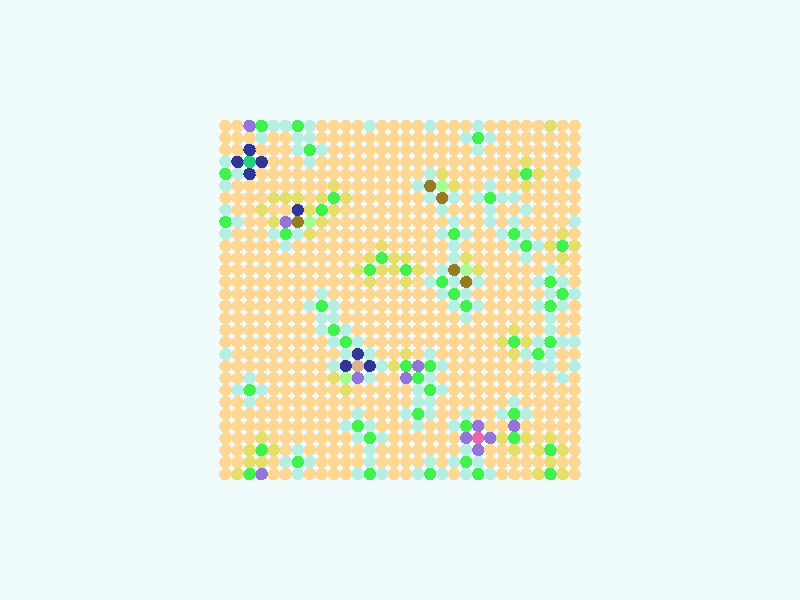 global_settings {
  assumed_gamma 1
}
light_source {
  <-0.6, 1.6, 3.7>*10000
  rgb 1.3
}
camera {
  location <0,0,100>
  look_at <0,0,0>
}
background {
  color rgb < 0.87, 0.97, 0.97 >
}
sphere {
< -29.0, -29.0, 0 >, 1.0

pigment { color rgb < 0.9969304235304547, 0.6769683625682101, 0.30093928217524035 >
}}
sphere {
< -29.0, -27.0, 0 >, 1.0

pigment { color rgb < 0.9969304235304547, 0.6769683625682101, 0.30093928217524035 >
}}
sphere {
< -29.0, -25.0, 0 >, 1.0

pigment { color rgb < 0.9969304235304547, 0.6769683625682101, 0.30093928217524035 >
}}
sphere {
< -29.0, -23.0, 0 >, 1.0

pigment { color rgb < 0.9969304235304547, 0.6769683625682101, 0.30093928217524035 >
}}
sphere {
< -29.0, -21.0, 0 >, 1.0

pigment { color rgb < 0.9969304235304547, 0.6769683625682101, 0.30093928217524035 >
}}
sphere {
< -29.0, -19.0, 0 >, 1.0

pigment { color rgb < 0.9969304235304547, 0.6769683625682101, 0.30093928217524035 >
}}
sphere {
< -29.0, -17.0, 0 >, 1.0

pigment { color rgb < 0.9969304235304547, 0.6769683625682101, 0.30093928217524035 >
}}
sphere {
< -29.0, -15.0, 0 >, 1.0

pigment { color rgb < 0.9969304235304547, 0.6769683625682101, 0.30093928217524035 >
}}
sphere {
< -29.0, -13.0, 0 >, 1.0

pigment { color rgb < 0.9969304235304547, 0.6769683625682101, 0.30093928217524035 >
}}
sphere {
< -29.0, -11.0, 0 >, 1.0

pigment { color rgb < 0.47058916298648346, 0.8648190527456042, 0.7501735977083371 >
}}
sphere {
< -29.0, -9.0, 0 >, 1.0

pigment { color rgb < 0.9969304235304547, 0.6769683625682101, 0.30093928217524035 >
}}
sphere {
< -29.0, -7.0, 0 >, 1.0

pigment { color rgb < 0.47058916298648346, 0.8648190527456042, 0.7501735977083371 >
}}
sphere {
< -29.0, -5.0, 0 >, 1.0

pigment { color rgb < 0.9969304235304547, 0.6769683625682101, 0.30093928217524035 >
}}
sphere {
< -29.0, -3.0, 0 >, 1.0

pigment { color rgb < 0.9969304235304547, 0.6769683625682101, 0.30093928217524035 >
}}
sphere {
< -29.0, -1.0, 0 >, 1.0

pigment { color rgb < 0.9969304235304547, 0.6769683625682101, 0.30093928217524035 >
}}
sphere {
< -29.0, 1.0, 0 >, 1.0

pigment { color rgb < 0.47058916298648346, 0.8648190527456042, 0.7501735977083371 >
}}
sphere {
< -29.0, 3.0, 0 >, 1.0

pigment { color rgb < 0.9969304235304547, 0.6769683625682101, 0.30093928217524035 >
}}
sphere {
< -29.0, 5.0, 0 >, 1.0

pigment { color rgb < 0.9969304235304547, 0.6769683625682101, 0.30093928217524035 >
}}
sphere {
< -29.0, 7.0, 0 >, 1.0

pigment { color rgb < 0.9969304235304547, 0.6769683625682101, 0.30093928217524035 >
}}
sphere {
< -29.0, 9.0, 0 >, 1.0

pigment { color rgb < 0.7883003948455745, 0.7275981255386158, 0.14438883673955027 >
}}
sphere {
< -29.0, 11.0, 0 >, 1.0

pigment { color rgb < 0.9969304235304547, 0.6769683625682101, 0.30093928217524035 >
}}
sphere {
< -29.0, 13.0, 0 >, 1.0

pigment { color rgb < 0.47058916298648346, 0.8648190527456042, 0.7501735977083371 >
}}
sphere {
< -29.0, 15.0, 0 >, 1.0

pigment { color rgb < 0.9969304235304547, 0.6769683625682101, 0.30093928217524035 >
}}
sphere {
< -29.0, 17.0, 0 >, 1.0

pigment { color rgb < 0.9969304235304547, 0.6769683625682101, 0.30093928217524035 >
}}
sphere {
< -29.0, 19.0, 0 >, 1.0

pigment { color rgb < 0.9969304235304547, 0.6769683625682101, 0.30093928217524035 >
}}
sphere {
< -29.0, 21.0, 0 >, 1.0

pigment { color rgb < 0.47058916298648346, 0.8648190527456042, 0.7501735977083371 >
}}
sphere {
< -29.0, 23.0, 0 >, 1.0

pigment { color rgb < 0.9969304235304547, 0.6769683625682101, 0.30093928217524035 >
}}
sphere {
< -29.0, 25.0, 0 >, 1.0

pigment { color rgb < 0.9969304235304547, 0.6769683625682101, 0.30093928217524035 >
}}
sphere {
< -29.0, 27.0, 0 >, 1.0

pigment { color rgb < 0.9969304235304547, 0.6769683625682101, 0.30093928217524035 >
}}
sphere {
< -29.0, 29.0, 0 >, 1.0

pigment { color rgb < 0.9969304235304547, 0.6769683625682101, 0.30093928217524035 >
}}
sphere {
< -27.0, -29.0, 0 >, 1.0

pigment { color rgb < 0.7883003948455745, 0.7275981255386158, 0.14438883673955027 >
}}
sphere {
< -27.0, -27.0, 0 >, 1.0

pigment { color rgb < 0.9969304235304547, 0.6769683625682101, 0.30093928217524035 >
}}
sphere {
< -27.0, -25.0, 0 >, 1.0

pigment { color rgb < 0.7883003948455745, 0.7275981255386158, 0.14438883673955027 >
}}
sphere {
< -27.0, -23.0, 0 >, 1.0

pigment { color rgb < 0.9969304235304547, 0.6769683625682101, 0.30093928217524035 >
}}
sphere {
< -27.0, -21.0, 0 >, 1.0

pigment { color rgb < 0.9969304235304547, 0.6769683625682101, 0.30093928217524035 >
}}
sphere {
< -27.0, -19.0, 0 >, 1.0

pigment { color rgb < 0.9969304235304547, 0.6769683625682101, 0.30093928217524035 >
}}
sphere {
< -27.0, -17.0, 0 >, 1.0

pigment { color rgb < 0.9969304235304547, 0.6769683625682101, 0.30093928217524035 >
}}
sphere {
< -27.0, -15.0, 0 >, 1.0

pigment { color rgb < 0.9969304235304547, 0.6769683625682101, 0.30093928217524035 >
}}
sphere {
< -27.0, -13.0, 0 >, 1.0

pigment { color rgb < 0.47058916298648346, 0.8648190527456042, 0.7501735977083371 >
}}
sphere {
< -27.0, -11.0, 0 >, 1.0

pigment { color rgb < 0.9969304235304547, 0.6769683625682101, 0.30093928217524035 >
}}
sphere {
< -27.0, -9.0, 0 >, 1.0

pigment { color rgb < 0.9969304235304547, 0.6769683625682101, 0.30093928217524035 >
}}
sphere {
< -27.0, -7.0, 0 >, 1.0

pigment { color rgb < 0.47058916298648346, 0.8648190527456042, 0.7501735977083371 >
}}
sphere {
< -27.0, -5.0, 0 >, 1.0

pigment { color rgb < 0.9969304235304547, 0.6769683625682101, 0.30093928217524035 >
}}
sphere {
< -27.0, -3.0, 0 >, 1.0

pigment { color rgb < 0.9969304235304547, 0.6769683625682101, 0.30093928217524035 >
}}
sphere {
< -27.0, -1.0, 0 >, 1.0

pigment { color rgb < 0.47058916298648346, 0.8648190527456042, 0.7501735977083371 >
}}
sphere {
< -27.0, 1.0, 0 >, 1.0

pigment { color rgb < 0.052597695752463536, 0.8899358534590832, 0.07591660555066304 >
}}
sphere {
< -27.0, 3.0, 0 >, 1.0

pigment { color rgb < 0.47058916298648346, 0.8648190527456042, 0.7501735977083371 >
}}
sphere {
< -27.0, 5.0, 0 >, 1.0

pigment { color rgb < 0.9969304235304547, 0.6769683625682101, 0.30093928217524035 >
}}
sphere {
< -27.0, 7.0, 0 >, 1.0

pigment { color rgb < 0.7883003948455745, 0.7275981255386158, 0.14438883673955027 >
}}
sphere {
< -27.0, 9.0, 0 >, 1.0

pigment { color rgb < 0.052597695752463536, 0.8899358534590832, 0.07591660555066304 >
}}
sphere {
< -27.0, 11.0, 0 >, 1.0

pigment { color rgb < 0.7883003948455745, 0.7275981255386158, 0.14438883673955027 >
}}
sphere {
< -27.0, 13.0, 0 >, 1.0

pigment { color rgb < 0.9969304235304547, 0.6769683625682101, 0.30093928217524035 >
}}
sphere {
< -27.0, 15.0, 0 >, 1.0

pigment { color rgb < 0.9969304235304547, 0.6769683625682101, 0.30093928217524035 >
}}
sphere {
< -27.0, 17.0, 0 >, 1.0

pigment { color rgb < 0.9969304235304547, 0.6769683625682101, 0.30093928217524035 >
}}
sphere {
< -27.0, 19.0, 0 >, 1.0

pigment { color rgb < 0.9969304235304547, 0.6769683625682101, 0.30093928217524035 >
}}
sphere {
< -27.0, 21.0, 0 >, 1.0

pigment { color rgb < 0.9969304235304547, 0.6769683625682101, 0.30093928217524035 >
}}
sphere {
< -27.0, 23.0, 0 >, 1.0

pigment { color rgb < 0.9969304235304547, 0.6769683625682101, 0.30093928217524035 >
}}
sphere {
< -27.0, 25.0, 0 >, 1.0

pigment { color rgb < 0.9969304235304547, 0.6769683625682101, 0.30093928217524035 >
}}
sphere {
< -27.0, 27.0, 0 >, 1.0

pigment { color rgb < 0.9969304235304547, 0.6769683625682101, 0.30093928217524035 >
}}
sphere {
< -27.0, 29.0, 0 >, 1.0

pigment { color rgb < 0.9969304235304547, 0.6769683625682101, 0.30093928217524035 >
}}
sphere {
< -25.0, -29.0, 0 >, 1.0

pigment { color rgb < 0.052597695752463536, 0.8899358534590832, 0.07591660555066304 >
}}
sphere {
< -25.0, -27.0, 0 >, 1.0

pigment { color rgb < 0.7883003948455745, 0.7275981255386158, 0.14438883673955027 >
}}
sphere {
< -25.0, -25.0, 0 >, 1.0

pigment { color rgb < 0.052597695752463536, 0.8899358534590832, 0.07591660555066304 >
}}
sphere {
< -25.0, -23.0, 0 >, 1.0

pigment { color rgb < 0.7883003948455745, 0.7275981255386158, 0.14438883673955027 >
}}
sphere {
< -25.0, -21.0, 0 >, 1.0

pigment { color rgb < 0.9969304235304547, 0.6769683625682101, 0.30093928217524035 >
}}
sphere {
< -25.0, -19.0, 0 >, 1.0

pigment { color rgb < 0.9969304235304547, 0.6769683625682101, 0.30093928217524035 >
}}
sphere {
< -25.0, -17.0, 0 >, 1.0

pigment { color rgb < 0.9969304235304547, 0.6769683625682101, 0.30093928217524035 >
}}
sphere {
< -25.0, -15.0, 0 >, 1.0

pigment { color rgb < 0.9969304235304547, 0.6769683625682101, 0.30093928217524035 >
}}
sphere {
< -25.0, -13.0, 0 >, 1.0

pigment { color rgb < 0.9969304235304547, 0.6769683625682101, 0.30093928217524035 >
}}
sphere {
< -25.0, -11.0, 0 >, 1.0

pigment { color rgb < 0.47058916298648346, 0.8648190527456042, 0.7501735977083371 >
}}
sphere {
< -25.0, -9.0, 0 >, 1.0

pigment { color rgb < 0.47058916298648346, 0.8648190527456042, 0.7501735977083371 >
}}
sphere {
< -25.0, -7.0, 0 >, 1.0

pigment { color rgb < 0.052597695752463536, 0.8899358534590832, 0.07591660555066304 >
}}
sphere {
< -25.0, -5.0, 0 >, 1.0

pigment { color rgb < 0.47058916298648346, 0.8648190527456042, 0.7501735977083371 >
}}
sphere {
< -25.0, -3.0, 0 >, 1.0

pigment { color rgb < 0.47058916298648346, 0.8648190527456042, 0.7501735977083371 >
}}
sphere {
< -25.0, -1.0, 0 >, 1.0

pigment { color rgb < 0.052597695752463536, 0.8899358534590832, 0.07591660555066304 >
}}
sphere {
< -25.0, 1.0, 0 >, 1.0

pigment { color rgb < 0.47058916298648346, 0.8648190527456042, 0.7501735977083371 >
}}
sphere {
< -25.0, 3.0, 0 >, 1.0

pigment { color rgb < 0.052597695752463536, 0.8899358534590832, 0.07591660555066304 >
}}
sphere {
< -25.0, 5.0, 0 >, 1.0

pigment { color rgb < 0.47058916298648346, 0.8648190527456042, 0.7501735977083371 >
}}
sphere {
< -25.0, 7.0, 0 >, 1.0

pigment { color rgb < 0.9969304235304547, 0.6769683625682101, 0.30093928217524035 >
}}
sphere {
< -25.0, 9.0, 0 >, 1.0

pigment { color rgb < 0.7883003948455745, 0.7275981255386158, 0.14438883673955027 >
}}
sphere {
< -25.0, 11.0, 0 >, 1.0

pigment { color rgb < 0.9969304235304547, 0.6769683625682101, 0.30093928217524035 >
}}
sphere {
< -25.0, 13.0, 0 >, 1.0

pigment { color rgb < 0.9969304235304547, 0.6769683625682101, 0.30093928217524035 >
}}
sphere {
< -25.0, 15.0, 0 >, 1.0

pigment { color rgb < 0.9969304235304547, 0.6769683625682101, 0.30093928217524035 >
}}
sphere {
< -25.0, 17.0, 0 >, 1.0

pigment { color rgb < 0.9969304235304547, 0.6769683625682101, 0.30093928217524035 >
}}
sphere {
< -25.0, 19.0, 0 >, 1.0

pigment { color rgb < 0.9969304235304547, 0.6769683625682101, 0.30093928217524035 >
}}
sphere {
< -25.0, 21.0, 0 >, 1.0

pigment { color rgb < 0.9969304235304547, 0.6769683625682101, 0.30093928217524035 >
}}
sphere {
< -25.0, 23.0, 0 >, 1.0

pigment { color rgb < 0.9969304235304547, 0.6769683625682101, 0.30093928217524035 >
}}
sphere {
< -25.0, 25.0, 0 >, 1.0

pigment { color rgb < 0.9969304235304547, 0.6769683625682101, 0.30093928217524035 >
}}
sphere {
< -25.0, 27.0, 0 >, 1.0

pigment { color rgb < 0.9969304235304547, 0.6769683625682101, 0.30093928217524035 >
}}
sphere {
< -25.0, 29.0, 0 >, 1.0

pigment { color rgb < 0.7883003948455745, 0.7275981255386158, 0.14438883673955027 >
}}
sphere {
< -23.0, -29.0, 0 >, 1.0

pigment { color rgb < 0.7883003948455745, 0.7275981255386158, 0.14438883673955027 >
}}
sphere {
< -23.0, -27.0, 0 >, 1.0

pigment { color rgb < 0.9969304235304547, 0.6769683625682101, 0.30093928217524035 >
}}
sphere {
< -23.0, -25.0, 0 >, 1.0

pigment { color rgb < 0.7883003948455745, 0.7275981255386158, 0.14438883673955027 >
}}
sphere {
< -23.0, -23.0, 0 >, 1.0

pigment { color rgb < 0.9969304235304547, 0.6769683625682101, 0.30093928217524035 >
}}
sphere {
< -23.0, -21.0, 0 >, 1.0

pigment { color rgb < 0.9969304235304547, 0.6769683625682101, 0.30093928217524035 >
}}
sphere {
< -23.0, -19.0, 0 >, 1.0

pigment { color rgb < 0.9969304235304547, 0.6769683625682101, 0.30093928217524035 >
}}
sphere {
< -23.0, -17.0, 0 >, 1.0

pigment { color rgb < 0.9969304235304547, 0.6769683625682101, 0.30093928217524035 >
}}
sphere {
< -23.0, -15.0, 0 >, 1.0

pigment { color rgb < 0.9969304235304547, 0.6769683625682101, 0.30093928217524035 >
}}
sphere {
< -23.0, -13.0, 0 >, 1.0

pigment { color rgb < 0.9969304235304547, 0.6769683625682101, 0.30093928217524035 >
}}
sphere {
< -23.0, -11.0, 0 >, 1.0

pigment { color rgb < 0.47058916298648346, 0.8648190527456042, 0.7501735977083371 >
}}
sphere {
< -23.0, -9.0, 0 >, 1.0

pigment { color rgb < 0.052597695752463536, 0.8899358534590832, 0.07591660555066304 >
}}
sphere {
< -23.0, -7.0, 0 >, 1.0

pigment { color rgb < 0.47058916298648346, 0.8648190527456042, 0.7501735977083371 >
}}
sphere {
< -23.0, -5.0, 0 >, 1.0

pigment { color rgb < 0.9969304235304547, 0.6769683625682101, 0.30093928217524035 >
}}
sphere {
< -23.0, -3.0, 0 >, 1.0

pigment { color rgb < 0.9969304235304547, 0.6769683625682101, 0.30093928217524035 >
}}
sphere {
< -23.0, -1.0, 0 >, 1.0

pigment { color rgb < 0.47058916298648346, 0.8648190527456042, 0.7501735977083371 >
}}
sphere {
< -23.0, 1.0, 0 >, 1.0

pigment { color rgb < 0.9969304235304547, 0.6769683625682101, 0.30093928217524035 >
}}
sphere {
< -23.0, 3.0, 0 >, 1.0

pigment { color rgb < 0.47058916298648346, 0.8648190527456042, 0.7501735977083371 >
}}
sphere {
< -23.0, 5.0, 0 >, 1.0

pigment { color rgb < 0.9969304235304547, 0.6769683625682101, 0.30093928217524035 >
}}
sphere {
< -23.0, 7.0, 0 >, 1.0

pigment { color rgb < 0.9969304235304547, 0.6769683625682101, 0.30093928217524035 >
}}
sphere {
< -23.0, 9.0, 0 >, 1.0

pigment { color rgb < 0.47058916298648346, 0.8648190527456042, 0.7501735977083371 >
}}
sphere {
< -23.0, 11.0, 0 >, 1.0

pigment { color rgb < 0.9969304235304547, 0.6769683625682101, 0.30093928217524035 >
}}
sphere {
< -23.0, 13.0, 0 >, 1.0

pigment { color rgb < 0.9969304235304547, 0.6769683625682101, 0.30093928217524035 >
}}
sphere {
< -23.0, 15.0, 0 >, 1.0

pigment { color rgb < 0.9969304235304547, 0.6769683625682101, 0.30093928217524035 >
}}
sphere {
< -23.0, 17.0, 0 >, 1.0

pigment { color rgb < 0.9969304235304547, 0.6769683625682101, 0.30093928217524035 >
}}
sphere {
< -23.0, 19.0, 0 >, 1.0

pigment { color rgb < 0.9969304235304547, 0.6769683625682101, 0.30093928217524035 >
}}
sphere {
< -23.0, 21.0, 0 >, 1.0

pigment { color rgb < 0.7883003948455745, 0.7275981255386158, 0.14438883673955027 >
}}
sphere {
< -23.0, 23.0, 0 >, 1.0

pigment { color rgb < 0.9969304235304547, 0.6769683625682101, 0.30093928217524035 >
}}
sphere {
< -23.0, 25.0, 0 >, 1.0

pigment { color rgb < 0.9969304235304547, 0.6769683625682101, 0.30093928217524035 >
}}
sphere {
< -23.0, 27.0, 0 >, 1.0

pigment { color rgb < 0.9969304235304547, 0.6769683625682101, 0.30093928217524035 >
}}
sphere {
< -23.0, 29.0, 0 >, 1.0

pigment { color rgb < 0.9969304235304547, 0.6769683625682101, 0.30093928217524035 >
}}
sphere {
< -21.0, -29.0, 0 >, 1.0

pigment { color rgb < 0.9969304235304547, 0.6769683625682101, 0.30093928217524035 >
}}
sphere {
< -21.0, -27.0, 0 >, 1.0

pigment { color rgb < 0.9969304235304547, 0.6769683625682101, 0.30093928217524035 >
}}
sphere {
< -21.0, -25.0, 0 >, 1.0

pigment { color rgb < 0.9969304235304547, 0.6769683625682101, 0.30093928217524035 >
}}
sphere {
< -21.0, -23.0, 0 >, 1.0

pigment { color rgb < 0.7883003948455745, 0.7275981255386158, 0.14438883673955027 >
}}
sphere {
< -21.0, -21.0, 0 >, 1.0

pigment { color rgb < 0.9969304235304547, 0.6769683625682101, 0.30093928217524035 >
}}
sphere {
< -21.0, -19.0, 0 >, 1.0

pigment { color rgb < 0.47058916298648346, 0.8648190527456042, 0.7501735977083371 >
}}
sphere {
< -21.0, -17.0, 0 >, 1.0

pigment { color rgb < 0.9969304235304547, 0.6769683625682101, 0.30093928217524035 >
}}
sphere {
< -21.0, -15.0, 0 >, 1.0

pigment { color rgb < 0.9969304235304547, 0.6769683625682101, 0.30093928217524035 >
}}
sphere {
< -21.0, -13.0, 0 >, 1.0

pigment { color rgb < 0.9969304235304547, 0.6769683625682101, 0.30093928217524035 >
}}
sphere {
< -21.0, -11.0, 0 >, 1.0

pigment { color rgb < 0.9969304235304547, 0.6769683625682101, 0.30093928217524035 >
}}
sphere {
< -21.0, -9.0, 0 >, 1.0

pigment { color rgb < 0.47058916298648346, 0.8648190527456042, 0.7501735977083371 >
}}
sphere {
< -21.0, -7.0, 0 >, 1.0

pigment { color rgb < 0.7883003948455745, 0.7275981255386158, 0.14438883673955027 >
}}
sphere {
< -21.0, -5.0, 0 >, 1.0

pigment { color rgb < 0.9969304235304547, 0.6769683625682101, 0.30093928217524035 >
}}
sphere {
< -21.0, -3.0, 0 >, 1.0

pigment { color rgb < 0.9969304235304547, 0.6769683625682101, 0.30093928217524035 >
}}
sphere {
< -21.0, -1.0, 0 >, 1.0

pigment { color rgb < 0.9969304235304547, 0.6769683625682101, 0.30093928217524035 >
}}
sphere {
< -21.0, 1.0, 0 >, 1.0

pigment { color rgb < 0.9969304235304547, 0.6769683625682101, 0.30093928217524035 >
}}
sphere {
< -21.0, 3.0, 0 >, 1.0

pigment { color rgb < 0.9969304235304547, 0.6769683625682101, 0.30093928217524035 >
}}
sphere {
< -21.0, 5.0, 0 >, 1.0

pigment { color rgb < 0.9969304235304547, 0.6769683625682101, 0.30093928217524035 >
}}
sphere {
< -21.0, 7.0, 0 >, 1.0

pigment { color rgb < 0.47058916298648346, 0.8648190527456042, 0.7501735977083371 >
}}
sphere {
< -21.0, 9.0, 0 >, 1.0

pigment { color rgb < 0.052597695752463536, 0.8899358534590832, 0.07591660555066304 >
}}
sphere {
< -21.0, 11.0, 0 >, 1.0

pigment { color rgb < 0.47058916298648346, 0.8648190527456042, 0.7501735977083371 >
}}
sphere {
< -21.0, 13.0, 0 >, 1.0

pigment { color rgb < 0.9969304235304547, 0.6769683625682101, 0.30093928217524035 >
}}
sphere {
< -21.0, 15.0, 0 >, 1.0

pigment { color rgb < 0.47058916298648346, 0.8648190527456042, 0.7501735977083371 >
}}
sphere {
< -21.0, 17.0, 0 >, 1.0

pigment { color rgb < 0.9969304235304547, 0.6769683625682101, 0.30093928217524035 >
}}
sphere {
< -21.0, 19.0, 0 >, 1.0

pigment { color rgb < 0.7883003948455745, 0.7275981255386158, 0.14438883673955027 >
}}
sphere {
< -21.0, 21.0, 0 >, 1.0

pigment { color rgb < 0.052597695752463536, 0.8899358534590832, 0.07591660555066304 >
}}
sphere {
< -21.0, 23.0, 0 >, 1.0

pigment { color rgb < 0.7883003948455745, 0.7275981255386158, 0.14438883673955027 >
}}
sphere {
< -21.0, 25.0, 0 >, 1.0

pigment { color rgb < 0.9969304235304547, 0.6769683625682101, 0.30093928217524035 >
}}
sphere {
< -21.0, 27.0, 0 >, 1.0

pigment { color rgb < 0.9969304235304547, 0.6769683625682101, 0.30093928217524035 >
}}
sphere {
< -21.0, 29.0, 0 >, 1.0

pigment { color rgb < 0.9969304235304547, 0.6769683625682101, 0.30093928217524035 >
}}
sphere {
< -19.0, -29.0, 0 >, 1.0

pigment { color rgb < 0.9969304235304547, 0.6769683625682101, 0.30093928217524035 >
}}
sphere {
< -19.0, -27.0, 0 >, 1.0

pigment { color rgb < 0.9969304235304547, 0.6769683625682101, 0.30093928217524035 >
}}
sphere {
< -19.0, -25.0, 0 >, 1.0

pigment { color rgb < 0.7883003948455745, 0.7275981255386158, 0.14438883673955027 >
}}
sphere {
< -19.0, -23.0, 0 >, 1.0

pigment { color rgb < 0.052597695752463536, 0.8899358534590832, 0.07591660555066304 >
}}
sphere {
< -19.0, -21.0, 0 >, 1.0

pigment { color rgb < 0.30157240435048993, 0.17308360995837557, 0.6935602317753695 >
}}
sphere {
< -19.0, -19.0, 0 >, 1.0

pigment { color rgb < 0.052597695752463536, 0.8899358534590832, 0.07591660555066304 >
}}
sphere {
< -19.0, -17.0, 0 >, 1.0

pigment { color rgb < 0.47058916298648346, 0.8648190527456042, 0.7501735977083371 >
}}
sphere {
< -19.0, -15.0, 0 >, 1.0

pigment { color rgb < 0.9969304235304547, 0.6769683625682101, 0.30093928217524035 >
}}
sphere {
< -19.0, -13.0, 0 >, 1.0

pigment { color rgb < 0.9969304235304547, 0.6769683625682101, 0.30093928217524035 >
}}
sphere {
< -19.0, -11.0, 0 >, 1.0

pigment { color rgb < 0.9969304235304547, 0.6769683625682101, 0.30093928217524035 >
}}
sphere {
< -19.0, -9.0, 0 >, 1.0

pigment { color rgb < 0.7883003948455745, 0.7275981255386158, 0.14438883673955027 >
}}
sphere {
< -19.0, -7.0, 0 >, 1.0

pigment { color rgb < 0.052597695752463536, 0.8899358534590832, 0.07591660555066304 >
}}
sphere {
< -19.0, -5.0, 0 >, 1.0

pigment { color rgb < 0.7883003948455745, 0.7275981255386158, 0.14438883673955027 >
}}
sphere {
< -19.0, -3.0, 0 >, 1.0

pigment { color rgb < 0.9969304235304547, 0.6769683625682101, 0.30093928217524035 >
}}
sphere {
< -19.0, -1.0, 0 >, 1.0

pigment { color rgb < 0.9969304235304547, 0.6769683625682101, 0.30093928217524035 >
}}
sphere {
< -19.0, 1.0, 0 >, 1.0

pigment { color rgb < 0.9969304235304547, 0.6769683625682101, 0.30093928217524035 >
}}
sphere {
< -19.0, 3.0, 0 >, 1.0

pigment { color rgb < 0.9969304235304547, 0.6769683625682101, 0.30093928217524035 >
}}
sphere {
< -19.0, 5.0, 0 >, 1.0

pigment { color rgb < 0.9969304235304547, 0.6769683625682101, 0.30093928217524035 >
}}
sphere {
< -19.0, 7.0, 0 >, 1.0

pigment { color rgb < 0.9969304235304547, 0.6769683625682101, 0.30093928217524035 >
}}
sphere {
< -19.0, 9.0, 0 >, 1.0

pigment { color rgb < 0.47058916298648346, 0.8648190527456042, 0.7501735977083371 >
}}
sphere {
< -19.0, 11.0, 0 >, 1.0

pigment { color rgb < 0.052597695752463536, 0.8899358534590832, 0.07591660555066304 >
}}
sphere {
< -19.0, 13.0, 0 >, 1.0

pigment { color rgb < 0.47058916298648346, 0.8648190527456042, 0.7501735977083371 >
}}
sphere {
< -19.0, 15.0, 0 >, 1.0

pigment { color rgb < 0.9969304235304547, 0.6769683625682101, 0.30093928217524035 >
}}
sphere {
< -19.0, 17.0, 0 >, 1.0

pigment { color rgb < 0.47058916298648346, 0.8648190527456042, 0.7501735977083371 >
}}
sphere {
< -19.0, 19.0, 0 >, 1.0

pigment { color rgb < 0.9969304235304547, 0.6769683625682101, 0.30093928217524035 >
}}
sphere {
< -19.0, 21.0, 0 >, 1.0

pigment { color rgb < 0.7883003948455745, 0.7275981255386158, 0.14438883673955027 >
}}
sphere {
< -19.0, 23.0, 0 >, 1.0

pigment { color rgb < 0.9969304235304547, 0.6769683625682101, 0.30093928217524035 >
}}
sphere {
< -19.0, 25.0, 0 >, 1.0

pigment { color rgb < 0.9969304235304547, 0.6769683625682101, 0.30093928217524035 >
}}
sphere {
< -19.0, 27.0, 0 >, 1.0

pigment { color rgb < 0.9969304235304547, 0.6769683625682101, 0.30093928217524035 >
}}
sphere {
< -19.0, 29.0, 0 >, 1.0

pigment { color rgb < 0.9969304235304547, 0.6769683625682101, 0.30093928217524035 >
}}
sphere {
< -17.0, -29.0, 0 >, 1.0

pigment { color rgb < 0.9969304235304547, 0.6769683625682101, 0.30093928217524035 >
}}
sphere {
< -17.0, -27.0, 0 >, 1.0

pigment { color rgb < 0.9969304235304547, 0.6769683625682101, 0.30093928217524035 >
}}
sphere {
< -17.0, -25.0, 0 >, 1.0

pigment { color rgb < 0.9969304235304547, 0.6769683625682101, 0.30093928217524035 >
}}
sphere {
< -17.0, -23.0, 0 >, 1.0

pigment { color rgb < 0.7883003948455745, 0.7275981255386158, 0.14438883673955027 >
}}
sphere {
< -17.0, -21.0, 0 >, 1.0

pigment { color rgb < 0.9969304235304547, 0.6769683625682101, 0.30093928217524035 >
}}
sphere {
< -17.0, -19.0, 0 >, 1.0

pigment { color rgb < 0.47058916298648346, 0.8648190527456042, 0.7501735977083371 >
}}
sphere {
< -17.0, -17.0, 0 >, 1.0

pigment { color rgb < 0.9969304235304547, 0.6769683625682101, 0.30093928217524035 >
}}
sphere {
< -17.0, -15.0, 0 >, 1.0

pigment { color rgb < 0.9969304235304547, 0.6769683625682101, 0.30093928217524035 >
}}
sphere {
< -17.0, -13.0, 0 >, 1.0

pigment { color rgb < 0.9969304235304547, 0.6769683625682101, 0.30093928217524035 >
}}
sphere {
< -17.0, -11.0, 0 >, 1.0

pigment { color rgb < 0.9969304235304547, 0.6769683625682101, 0.30093928217524035 >
}}
sphere {
< -17.0, -9.0, 0 >, 1.0

pigment { color rgb < 0.9969304235304547, 0.6769683625682101, 0.30093928217524035 >
}}
sphere {
< -17.0, -7.0, 0 >, 1.0

pigment { color rgb < 0.7883003948455745, 0.7275981255386158, 0.14438883673955027 >
}}
sphere {
< -17.0, -5.0, 0 >, 1.0

pigment { color rgb < 0.9969304235304547, 0.6769683625682101, 0.30093928217524035 >
}}
sphere {
< -17.0, -3.0, 0 >, 1.0

pigment { color rgb < 0.9969304235304547, 0.6769683625682101, 0.30093928217524035 >
}}
sphere {
< -17.0, -1.0, 0 >, 1.0

pigment { color rgb < 0.9969304235304547, 0.6769683625682101, 0.30093928217524035 >
}}
sphere {
< -17.0, 1.0, 0 >, 1.0

pigment { color rgb < 0.9969304235304547, 0.6769683625682101, 0.30093928217524035 >
}}
sphere {
< -17.0, 3.0, 0 >, 1.0

pigment { color rgb < 0.9969304235304547, 0.6769683625682101, 0.30093928217524035 >
}}
sphere {
< -17.0, 5.0, 0 >, 1.0

pigment { color rgb < 0.9969304235304547, 0.6769683625682101, 0.30093928217524035 >
}}
sphere {
< -17.0, 7.0, 0 >, 1.0

pigment { color rgb < 0.9969304235304547, 0.6769683625682101, 0.30093928217524035 >
}}
sphere {
< -17.0, 9.0, 0 >, 1.0

pigment { color rgb < 0.9969304235304547, 0.6769683625682101, 0.30093928217524035 >
}}
sphere {
< -17.0, 11.0, 0 >, 1.0

pigment { color rgb < 0.47058916298648346, 0.8648190527456042, 0.7501735977083371 >
}}
sphere {
< -17.0, 13.0, 0 >, 1.0

pigment { color rgb < 0.9969304235304547, 0.6769683625682101, 0.30093928217524035 >
}}
sphere {
< -17.0, 15.0, 0 >, 1.0

pigment { color rgb < 0.9969304235304547, 0.6769683625682101, 0.30093928217524035 >
}}
sphere {
< -17.0, 17.0, 0 >, 1.0

pigment { color rgb < 0.47058916298648346, 0.8648190527456042, 0.7501735977083371 >
}}
sphere {
< -17.0, 19.0, 0 >, 1.0

pigment { color rgb < 0.9969304235304547, 0.6769683625682101, 0.30093928217524035 >
}}
sphere {
< -17.0, 21.0, 0 >, 1.0

pigment { color rgb < 0.9969304235304547, 0.6769683625682101, 0.30093928217524035 >
}}
sphere {
< -17.0, 23.0, 0 >, 1.0

pigment { color rgb < 0.9969304235304547, 0.6769683625682101, 0.30093928217524035 >
}}
sphere {
< -17.0, 25.0, 0 >, 1.0

pigment { color rgb < 0.9969304235304547, 0.6769683625682101, 0.30093928217524035 >
}}
sphere {
< -17.0, 27.0, 0 >, 1.0

pigment { color rgb < 0.9969304235304547, 0.6769683625682101, 0.30093928217524035 >
}}
sphere {
< -17.0, 29.0, 0 >, 1.0

pigment { color rgb < 0.9969304235304547, 0.6769683625682101, 0.30093928217524035 >
}}
sphere {
< -15.0, -29.0, 0 >, 1.0

pigment { color rgb < 0.47058916298648346, 0.8648190527456042, 0.7501735977083371 >
}}
sphere {
< -15.0, -27.0, 0 >, 1.0

pigment { color rgb < 0.9969304235304547, 0.6769683625682101, 0.30093928217524035 >
}}
sphere {
< -15.0, -25.0, 0 >, 1.0

pigment { color rgb < 0.9969304235304547, 0.6769683625682101, 0.30093928217524035 >
}}
sphere {
< -15.0, -23.0, 0 >, 1.0

pigment { color rgb < 0.30157240435048993, 0.17308360995837557, 0.6935602317753695 >
}}
sphere {
< -15.0, -21.0, 0 >, 1.0

pigment { color rgb < 0.9969304235304547, 0.6769683625682101, 0.30093928217524035 >
}}
sphere {
< -15.0, -19.0, 0 >, 1.0

pigment { color rgb < 0.9969304235304547, 0.6769683625682101, 0.30093928217524035 >
}}
sphere {
< -15.0, -17.0, 0 >, 1.0

pigment { color rgb < 0.9969304235304547, 0.6769683625682101, 0.30093928217524035 >
}}
sphere {
< -15.0, -15.0, 0 >, 1.0

pigment { color rgb < 0.9969304235304547, 0.6769683625682101, 0.30093928217524035 >
}}
sphere {
< -15.0, -13.0, 0 >, 1.0

pigment { color rgb < 0.9969304235304547, 0.6769683625682101, 0.30093928217524035 >
}}
sphere {
< -15.0, -11.0, 0 >, 1.0

pigment { color rgb < 0.9969304235304547, 0.6769683625682101, 0.30093928217524035 >
}}
sphere {
< -15.0, -9.0, 0 >, 1.0

pigment { color rgb < 0.9969304235304547, 0.6769683625682101, 0.30093928217524035 >
}}
sphere {
< -15.0, -7.0, 0 >, 1.0

pigment { color rgb < 0.9969304235304547, 0.6769683625682101, 0.30093928217524035 >
}}
sphere {
< -15.0, -5.0, 0 >, 1.0

pigment { color rgb < 0.9969304235304547, 0.6769683625682101, 0.30093928217524035 >
}}
sphere {
< -15.0, -3.0, 0 >, 1.0

pigment { color rgb < 0.9969304235304547, 0.6769683625682101, 0.30093928217524035 >
}}
sphere {
< -15.0, -1.0, 0 >, 1.0

pigment { color rgb < 0.9969304235304547, 0.6769683625682101, 0.30093928217524035 >
}}
sphere {
< -15.0, 1.0, 0 >, 1.0

pigment { color rgb < 0.9969304235304547, 0.6769683625682101, 0.30093928217524035 >
}}
sphere {
< -15.0, 3.0, 0 >, 1.0

pigment { color rgb < 0.9969304235304547, 0.6769683625682101, 0.30093928217524035 >
}}
sphere {
< -15.0, 5.0, 0 >, 1.0

pigment { color rgb < 0.9969304235304547, 0.6769683625682101, 0.30093928217524035 >
}}
sphere {
< -15.0, 7.0, 0 >, 1.0

pigment { color rgb < 0.9969304235304547, 0.6769683625682101, 0.30093928217524035 >
}}
sphere {
< -15.0, 9.0, 0 >, 1.0

pigment { color rgb < 0.9969304235304547, 0.6769683625682101, 0.30093928217524035 >
}}
sphere {
< -15.0, 11.0, 0 >, 1.0

pigment { color rgb < 0.9969304235304547, 0.6769683625682101, 0.30093928217524035 >
}}
sphere {
< -15.0, 13.0, 0 >, 1.0

pigment { color rgb < 0.47058916298648346, 0.8648190527456042, 0.7501735977083371 >
}}
sphere {
< -15.0, 15.0, 0 >, 1.0

pigment { color rgb < 0.47058916298648346, 0.8648190527456042, 0.7501735977083371 >
}}
sphere {
< -15.0, 17.0, 0 >, 1.0

pigment { color rgb < 0.052597695752463536, 0.8899358534590832, 0.07591660555066304 >
}}
sphere {
< -15.0, 19.0, 0 >, 1.0

pigment { color rgb < 0.47058916298648346, 0.8648190527456042, 0.7501735977083371 >
}}
sphere {
< -15.0, 21.0, 0 >, 1.0

pigment { color rgb < 0.9969304235304547, 0.6769683625682101, 0.30093928217524035 >
}}
sphere {
< -15.0, 23.0, 0 >, 1.0

pigment { color rgb < 0.9969304235304547, 0.6769683625682101, 0.30093928217524035 >
}}
sphere {
< -15.0, 25.0, 0 >, 1.0

pigment { color rgb < 0.9969304235304547, 0.6769683625682101, 0.30093928217524035 >
}}
sphere {
< -15.0, 27.0, 0 >, 1.0

pigment { color rgb < 0.47058916298648346, 0.8648190527456042, 0.7501735977083371 >
}}
sphere {
< -15.0, 29.0, 0 >, 1.0

pigment { color rgb < 0.9969304235304547, 0.6769683625682101, 0.30093928217524035 >
}}
sphere {
< -13.0, -29.0, 0 >, 1.0

pigment { color rgb < 0.052597695752463536, 0.8899358534590832, 0.07591660555066304 >
}}
sphere {
< -13.0, -27.0, 0 >, 1.0

pigment { color rgb < 0.47058916298648346, 0.8648190527456042, 0.7501735977083371 >
}}
sphere {
< -13.0, -25.0, 0 >, 1.0

pigment { color rgb < 0.30157240435048993, 0.17308360995837557, 0.6935602317753695 >
}}
sphere {
< -13.0, -23.0, 0 >, 1.0

pigment { color rgb < 0.8474648529928323, 0.13025057827314124, 0.4304805433866178 >
}}
sphere {
< -13.0, -21.0, 0 >, 1.0

pigment { color rgb < 0.30157240435048993, 0.17308360995837557, 0.6935602317753695 >
}}
sphere {
< -13.0, -19.0, 0 >, 1.0

pigment { color rgb < 0.9969304235304547, 0.6769683625682101, 0.30093928217524035 >
}}
sphere {
< -13.0, -17.0, 0 >, 1.0

pigment { color rgb < 0.9969304235304547, 0.6769683625682101, 0.30093928217524035 >
}}
sphere {
< -13.0, -15.0, 0 >, 1.0

pigment { color rgb < 0.9969304235304547, 0.6769683625682101, 0.30093928217524035 >
}}
sphere {
< -13.0, -13.0, 0 >, 1.0

pigment { color rgb < 0.9969304235304547, 0.6769683625682101, 0.30093928217524035 >
}}
sphere {
< -13.0, -11.0, 0 >, 1.0

pigment { color rgb < 0.9969304235304547, 0.6769683625682101, 0.30093928217524035 >
}}
sphere {
< -13.0, -9.0, 0 >, 1.0

pigment { color rgb < 0.9969304235304547, 0.6769683625682101, 0.30093928217524035 >
}}
sphere {
< -13.0, -7.0, 0 >, 1.0

pigment { color rgb < 0.9969304235304547, 0.6769683625682101, 0.30093928217524035 >
}}
sphere {
< -13.0, -5.0, 0 >, 1.0

pigment { color rgb < 0.9969304235304547, 0.6769683625682101, 0.30093928217524035 >
}}
sphere {
< -13.0, -3.0, 0 >, 1.0

pigment { color rgb < 0.9969304235304547, 0.6769683625682101, 0.30093928217524035 >
}}
sphere {
< -13.0, -1.0, 0 >, 1.0

pigment { color rgb < 0.47058916298648346, 0.8648190527456042, 0.7501735977083371 >
}}
sphere {
< -13.0, 1.0, 0 >, 1.0

pigment { color rgb < 0.9969304235304547, 0.6769683625682101, 0.30093928217524035 >
}}
sphere {
< -13.0, 3.0, 0 >, 1.0

pigment { color rgb < 0.47058916298648346, 0.8648190527456042, 0.7501735977083371 >
}}
sphere {
< -13.0, 5.0, 0 >, 1.0

pigment { color rgb < 0.7883003948455745, 0.7275981255386158, 0.14438883673955027 >
}}
sphere {
< -13.0, 7.0, 0 >, 1.0

pigment { color rgb < 0.9969304235304547, 0.6769683625682101, 0.30093928217524035 >
}}
sphere {
< -13.0, 9.0, 0 >, 1.0

pigment { color rgb < 0.9969304235304547, 0.6769683625682101, 0.30093928217524035 >
}}
sphere {
< -13.0, 11.0, 0 >, 1.0

pigment { color rgb < 0.9969304235304547, 0.6769683625682101, 0.30093928217524035 >
}}
sphere {
< -13.0, 13.0, 0 >, 1.0

pigment { color rgb < 0.9969304235304547, 0.6769683625682101, 0.30093928217524035 >
}}
sphere {
< -13.0, 15.0, 0 >, 1.0

pigment { color rgb < 0.9969304235304547, 0.6769683625682101, 0.30093928217524035 >
}}
sphere {
< -13.0, 17.0, 0 >, 1.0

pigment { color rgb < 0.47058916298648346, 0.8648190527456042, 0.7501735977083371 >
}}
sphere {
< -13.0, 19.0, 0 >, 1.0

pigment { color rgb < 0.9969304235304547, 0.6769683625682101, 0.30093928217524035 >
}}
sphere {
< -13.0, 21.0, 0 >, 1.0

pigment { color rgb < 0.9969304235304547, 0.6769683625682101, 0.30093928217524035 >
}}
sphere {
< -13.0, 23.0, 0 >, 1.0

pigment { color rgb < 0.9969304235304547, 0.6769683625682101, 0.30093928217524035 >
}}
sphere {
< -13.0, 25.0, 0 >, 1.0

pigment { color rgb < 0.47058916298648346, 0.8648190527456042, 0.7501735977083371 >
}}
sphere {
< -13.0, 27.0, 0 >, 1.0

pigment { color rgb < 0.052597695752463536, 0.8899358534590832, 0.07591660555066304 >
}}
sphere {
< -13.0, 29.0, 0 >, 1.0

pigment { color rgb < 0.47058916298648346, 0.8648190527456042, 0.7501735977083371 >
}}
sphere {
< -11.0, -29.0, 0 >, 1.0

pigment { color rgb < 0.47058916298648346, 0.8648190527456042, 0.7501735977083371 >
}}
sphere {
< -11.0, -27.0, 0 >, 1.0

pigment { color rgb < 0.052597695752463536, 0.8899358534590832, 0.07591660555066304 >
}}
sphere {
< -11.0, -25.0, 0 >, 1.0

pigment { color rgb < 0.47058916298648346, 0.8648190527456042, 0.7501735977083371 >
}}
sphere {
< -11.0, -23.0, 0 >, 1.0

pigment { color rgb < 0.30157240435048993, 0.17308360995837557, 0.6935602317753695 >
}}
sphere {
< -11.0, -21.0, 0 >, 1.0

pigment { color rgb < 0.052597695752463536, 0.8899358534590832, 0.07591660555066304 >
}}
sphere {
< -11.0, -19.0, 0 >, 1.0

pigment { color rgb < 0.47058916298648346, 0.8648190527456042, 0.7501735977083371 >
}}
sphere {
< -11.0, -17.0, 0 >, 1.0

pigment { color rgb < 0.9969304235304547, 0.6769683625682101, 0.30093928217524035 >
}}
sphere {
< -11.0, -15.0, 0 >, 1.0

pigment { color rgb < 0.9969304235304547, 0.6769683625682101, 0.30093928217524035 >
}}
sphere {
< -11.0, -13.0, 0 >, 1.0

pigment { color rgb < 0.9969304235304547, 0.6769683625682101, 0.30093928217524035 >
}}
sphere {
< -11.0, -11.0, 0 >, 1.0

pigment { color rgb < 0.9969304235304547, 0.6769683625682101, 0.30093928217524035 >
}}
sphere {
< -11.0, -9.0, 0 >, 1.0

pigment { color rgb < 0.9969304235304547, 0.6769683625682101, 0.30093928217524035 >
}}
sphere {
< -11.0, -7.0, 0 >, 1.0

pigment { color rgb < 0.9969304235304547, 0.6769683625682101, 0.30093928217524035 >
}}
sphere {
< -11.0, -5.0, 0 >, 1.0

pigment { color rgb < 0.9969304235304547, 0.6769683625682101, 0.30093928217524035 >
}}
sphere {
< -11.0, -3.0, 0 >, 1.0

pigment { color rgb < 0.47058916298648346, 0.8648190527456042, 0.7501735977083371 >
}}
sphere {
< -11.0, -1.0, 0 >, 1.0

pigment { color rgb < 0.052597695752463536, 0.8899358534590832, 0.07591660555066304 >
}}
sphere {
< -11.0, 1.0, 0 >, 1.0

pigment { color rgb < 0.47058916298648346, 0.8648190527456042, 0.7501735977083371 >
}}
sphere {
< -11.0, 3.0, 0 >, 1.0

pigment { color rgb < 0.29837333651477993, 0.199239848761271, 0.017570759134501124 >
}}
sphere {
< -11.0, 5.0, 0 >, 1.0

pigment { color rgb < 0.38442483676883643, 0.983819513237509, 0.29423415879979586 >
}}
sphere {
< -11.0, 7.0, 0 >, 1.0

pigment { color rgb < 0.7883003948455745, 0.7275981255386158, 0.14438883673955027 >
}}
sphere {
< -11.0, 9.0, 0 >, 1.0

pigment { color rgb < 0.9969304235304547, 0.6769683625682101, 0.30093928217524035 >
}}
sphere {
< -11.0, 11.0, 0 >, 1.0

pigment { color rgb < 0.47058916298648346, 0.8648190527456042, 0.7501735977083371 >
}}
sphere {
< -11.0, 13.0, 0 >, 1.0

pigment { color rgb < 0.9969304235304547, 0.6769683625682101, 0.30093928217524035 >
}}
sphere {
< -11.0, 15.0, 0 >, 1.0

pigment { color rgb < 0.9969304235304547, 0.6769683625682101, 0.30093928217524035 >
}}
sphere {
< -11.0, 17.0, 0 >, 1.0

pigment { color rgb < 0.9969304235304547, 0.6769683625682101, 0.30093928217524035 >
}}
sphere {
< -11.0, 19.0, 0 >, 1.0

pigment { color rgb < 0.9969304235304547, 0.6769683625682101, 0.30093928217524035 >
}}
sphere {
< -11.0, 21.0, 0 >, 1.0

pigment { color rgb < 0.9969304235304547, 0.6769683625682101, 0.30093928217524035 >
}}
sphere {
< -11.0, 23.0, 0 >, 1.0

pigment { color rgb < 0.9969304235304547, 0.6769683625682101, 0.30093928217524035 >
}}
sphere {
< -11.0, 25.0, 0 >, 1.0

pigment { color rgb < 0.9969304235304547, 0.6769683625682101, 0.30093928217524035 >
}}
sphere {
< -11.0, 27.0, 0 >, 1.0

pigment { color rgb < 0.47058916298648346, 0.8648190527456042, 0.7501735977083371 >
}}
sphere {
< -11.0, 29.0, 0 >, 1.0

pigment { color rgb < 0.9969304235304547, 0.6769683625682101, 0.30093928217524035 >
}}
sphere {
< -9.0, -29.0, 0 >, 1.0

pigment { color rgb < 0.9969304235304547, 0.6769683625682101, 0.30093928217524035 >
}}
sphere {
< -9.0, -27.0, 0 >, 1.0

pigment { color rgb < 0.47058916298648346, 0.8648190527456042, 0.7501735977083371 >
}}
sphere {
< -9.0, -25.0, 0 >, 1.0

pigment { color rgb < 0.9969304235304547, 0.6769683625682101, 0.30093928217524035 >
}}
sphere {
< -9.0, -23.0, 0 >, 1.0

pigment { color rgb < 0.9969304235304547, 0.6769683625682101, 0.30093928217524035 >
}}
sphere {
< -9.0, -21.0, 0 >, 1.0

pigment { color rgb < 0.47058916298648346, 0.8648190527456042, 0.7501735977083371 >
}}
sphere {
< -9.0, -19.0, 0 >, 1.0

pigment { color rgb < 0.9969304235304547, 0.6769683625682101, 0.30093928217524035 >
}}
sphere {
< -9.0, -17.0, 0 >, 1.0

pigment { color rgb < 0.9969304235304547, 0.6769683625682101, 0.30093928217524035 >
}}
sphere {
< -9.0, -15.0, 0 >, 1.0

pigment { color rgb < 0.9969304235304547, 0.6769683625682101, 0.30093928217524035 >
}}
sphere {
< -9.0, -13.0, 0 >, 1.0

pigment { color rgb < 0.9969304235304547, 0.6769683625682101, 0.30093928217524035 >
}}
sphere {
< -9.0, -11.0, 0 >, 1.0

pigment { color rgb < 0.9969304235304547, 0.6769683625682101, 0.30093928217524035 >
}}
sphere {
< -9.0, -9.0, 0 >, 1.0

pigment { color rgb < 0.9969304235304547, 0.6769683625682101, 0.30093928217524035 >
}}
sphere {
< -9.0, -7.0, 0 >, 1.0

pigment { color rgb < 0.9969304235304547, 0.6769683625682101, 0.30093928217524035 >
}}
sphere {
< -9.0, -5.0, 0 >, 1.0

pigment { color rgb < 0.9969304235304547, 0.6769683625682101, 0.30093928217524035 >
}}
sphere {
< -9.0, -3.0, 0 >, 1.0

pigment { color rgb < 0.9969304235304547, 0.6769683625682101, 0.30093928217524035 >
}}
sphere {
< -9.0, -1.0, 0 >, 1.0

pigment { color rgb < 0.47058916298648346, 0.8648190527456042, 0.7501735977083371 >
}}
sphere {
< -9.0, 1.0, 0 >, 1.0

pigment { color rgb < 0.052597695752463536, 0.8899358534590832, 0.07591660555066304 >
}}
sphere {
< -9.0, 3.0, 0 >, 1.0

pigment { color rgb < 0.47058916298648346, 0.8648190527456042, 0.7501735977083371 >
}}
sphere {
< -9.0, 5.0, 0 >, 1.0

pigment { color rgb < 0.29837333651477993, 0.199239848761271, 0.017570759134501124 >
}}
sphere {
< -9.0, 7.0, 0 >, 1.0

pigment { color rgb < 0.47058916298648346, 0.8648190527456042, 0.7501735977083371 >
}}
sphere {
< -9.0, 9.0, 0 >, 1.0

pigment { color rgb < 0.47058916298648346, 0.8648190527456042, 0.7501735977083371 >
}}
sphere {
< -9.0, 11.0, 0 >, 1.0

pigment { color rgb < 0.052597695752463536, 0.8899358534590832, 0.07591660555066304 >
}}
sphere {
< -9.0, 13.0, 0 >, 1.0

pigment { color rgb < 0.47058916298648346, 0.8648190527456042, 0.7501735977083371 >
}}
sphere {
< -9.0, 15.0, 0 >, 1.0

pigment { color rgb < 0.9969304235304547, 0.6769683625682101, 0.30093928217524035 >
}}
sphere {
< -9.0, 17.0, 0 >, 1.0

pigment { color rgb < 0.47058916298648346, 0.8648190527456042, 0.7501735977083371 >
}}
sphere {
< -9.0, 19.0, 0 >, 1.0

pigment { color rgb < 0.7883003948455745, 0.7275981255386158, 0.14438883673955027 >
}}
sphere {
< -9.0, 21.0, 0 >, 1.0

pigment { color rgb < 0.9969304235304547, 0.6769683625682101, 0.30093928217524035 >
}}
sphere {
< -9.0, 23.0, 0 >, 1.0

pigment { color rgb < 0.9969304235304547, 0.6769683625682101, 0.30093928217524035 >
}}
sphere {
< -9.0, 25.0, 0 >, 1.0

pigment { color rgb < 0.9969304235304547, 0.6769683625682101, 0.30093928217524035 >
}}
sphere {
< -9.0, 27.0, 0 >, 1.0

pigment { color rgb < 0.9969304235304547, 0.6769683625682101, 0.30093928217524035 >
}}
sphere {
< -9.0, 29.0, 0 >, 1.0

pigment { color rgb < 0.9969304235304547, 0.6769683625682101, 0.30093928217524035 >
}}
sphere {
< -7.0, -29.0, 0 >, 1.0

pigment { color rgb < 0.47058916298648346, 0.8648190527456042, 0.7501735977083371 >
}}
sphere {
< -7.0, -27.0, 0 >, 1.0

pigment { color rgb < 0.9969304235304547, 0.6769683625682101, 0.30093928217524035 >
}}
sphere {
< -7.0, -25.0, 0 >, 1.0

pigment { color rgb < 0.9969304235304547, 0.6769683625682101, 0.30093928217524035 >
}}
sphere {
< -7.0, -23.0, 0 >, 1.0

pigment { color rgb < 0.9969304235304547, 0.6769683625682101, 0.30093928217524035 >
}}
sphere {
< -7.0, -21.0, 0 >, 1.0

pigment { color rgb < 0.9969304235304547, 0.6769683625682101, 0.30093928217524035 >
}}
sphere {
< -7.0, -19.0, 0 >, 1.0

pigment { color rgb < 0.9969304235304547, 0.6769683625682101, 0.30093928217524035 >
}}
sphere {
< -7.0, -17.0, 0 >, 1.0

pigment { color rgb < 0.9969304235304547, 0.6769683625682101, 0.30093928217524035 >
}}
sphere {
< -7.0, -15.0, 0 >, 1.0

pigment { color rgb < 0.47058916298648346, 0.8648190527456042, 0.7501735977083371 >
}}
sphere {
< -7.0, -13.0, 0 >, 1.0

pigment { color rgb < 0.9969304235304547, 0.6769683625682101, 0.30093928217524035 >
}}
sphere {
< -7.0, -11.0, 0 >, 1.0

pigment { color rgb < 0.47058916298648346, 0.8648190527456042, 0.7501735977083371 >
}}
sphere {
< -7.0, -9.0, 0 >, 1.0

pigment { color rgb < 0.9969304235304547, 0.6769683625682101, 0.30093928217524035 >
}}
sphere {
< -7.0, -7.0, 0 >, 1.0

pigment { color rgb < 0.9969304235304547, 0.6769683625682101, 0.30093928217524035 >
}}
sphere {
< -7.0, -5.0, 0 >, 1.0

pigment { color rgb < 0.9969304235304547, 0.6769683625682101, 0.30093928217524035 >
}}
sphere {
< -7.0, -3.0, 0 >, 1.0

pigment { color rgb < 0.9969304235304547, 0.6769683625682101, 0.30093928217524035 >
}}
sphere {
< -7.0, -1.0, 0 >, 1.0

pigment { color rgb < 0.9969304235304547, 0.6769683625682101, 0.30093928217524035 >
}}
sphere {
< -7.0, 1.0, 0 >, 1.0

pigment { color rgb < 0.47058916298648346, 0.8648190527456042, 0.7501735977083371 >
}}
sphere {
< -7.0, 3.0, 0 >, 1.0

pigment { color rgb < 0.052597695752463536, 0.8899358534590832, 0.07591660555066304 >
}}
sphere {
< -7.0, 5.0, 0 >, 1.0

pigment { color rgb < 0.47058916298648346, 0.8648190527456042, 0.7501735977083371 >
}}
sphere {
< -7.0, 7.0, 0 >, 1.0

pigment { color rgb < 0.9969304235304547, 0.6769683625682101, 0.30093928217524035 >
}}
sphere {
< -7.0, 9.0, 0 >, 1.0

pigment { color rgb < 0.9969304235304547, 0.6769683625682101, 0.30093928217524035 >
}}
sphere {
< -7.0, 11.0, 0 >, 1.0

pigment { color rgb < 0.47058916298648346, 0.8648190527456042, 0.7501735977083371 >
}}
sphere {
< -7.0, 13.0, 0 >, 1.0

pigment { color rgb < 0.9969304235304547, 0.6769683625682101, 0.30093928217524035 >
}}
sphere {
< -7.0, 15.0, 0 >, 1.0

pigment { color rgb < 0.47058916298648346, 0.8648190527456042, 0.7501735977083371 >
}}
sphere {
< -7.0, 17.0, 0 >, 1.0

pigment { color rgb < 0.29837333651477993, 0.199239848761271, 0.017570759134501124 >
}}
sphere {
< -7.0, 19.0, 0 >, 1.0

pigment { color rgb < 0.38442483676883643, 0.983819513237509, 0.29423415879979586 >
}}
sphere {
< -7.0, 21.0, 0 >, 1.0

pigment { color rgb < 0.7883003948455745, 0.7275981255386158, 0.14438883673955027 >
}}
sphere {
< -7.0, 23.0, 0 >, 1.0

pigment { color rgb < 0.9969304235304547, 0.6769683625682101, 0.30093928217524035 >
}}
sphere {
< -7.0, 25.0, 0 >, 1.0

pigment { color rgb < 0.9969304235304547, 0.6769683625682101, 0.30093928217524035 >
}}
sphere {
< -7.0, 27.0, 0 >, 1.0

pigment { color rgb < 0.9969304235304547, 0.6769683625682101, 0.30093928217524035 >
}}
sphere {
< -7.0, 29.0, 0 >, 1.0

pigment { color rgb < 0.9969304235304547, 0.6769683625682101, 0.30093928217524035 >
}}
sphere {
< -5.0, -29.0, 0 >, 1.0

pigment { color rgb < 0.052597695752463536, 0.8899358534590832, 0.07591660555066304 >
}}
sphere {
< -5.0, -27.0, 0 >, 1.0

pigment { color rgb < 0.47058916298648346, 0.8648190527456042, 0.7501735977083371 >
}}
sphere {
< -5.0, -25.0, 0 >, 1.0

pigment { color rgb < 0.9969304235304547, 0.6769683625682101, 0.30093928217524035 >
}}
sphere {
< -5.0, -23.0, 0 >, 1.0

pigment { color rgb < 0.9969304235304547, 0.6769683625682101, 0.30093928217524035 >
}}
sphere {
< -5.0, -21.0, 0 >, 1.0

pigment { color rgb < 0.9969304235304547, 0.6769683625682101, 0.30093928217524035 >
}}
sphere {
< -5.0, -19.0, 0 >, 1.0

pigment { color rgb < 0.47058916298648346, 0.8648190527456042, 0.7501735977083371 >
}}
sphere {
< -5.0, -17.0, 0 >, 1.0

pigment { color rgb < 0.47058916298648346, 0.8648190527456042, 0.7501735977083371 >
}}
sphere {
< -5.0, -15.0, 0 >, 1.0

pigment { color rgb < 0.052597695752463536, 0.8899358534590832, 0.07591660555066304 >
}}
sphere {
< -5.0, -13.0, 0 >, 1.0

pigment { color rgb < 0.47058916298648346, 0.8648190527456042, 0.7501735977083371 >
}}
sphere {
< -5.0, -11.0, 0 >, 1.0

pigment { color rgb < 0.052597695752463536, 0.8899358534590832, 0.07591660555066304 >
}}
sphere {
< -5.0, -9.0, 0 >, 1.0

pigment { color rgb < 0.47058916298648346, 0.8648190527456042, 0.7501735977083371 >
}}
sphere {
< -5.0, -7.0, 0 >, 1.0

pigment { color rgb < 0.9969304235304547, 0.6769683625682101, 0.30093928217524035 >
}}
sphere {
< -5.0, -5.0, 0 >, 1.0

pigment { color rgb < 0.9969304235304547, 0.6769683625682101, 0.30093928217524035 >
}}
sphere {
< -5.0, -3.0, 0 >, 1.0

pigment { color rgb < 0.9969304235304547, 0.6769683625682101, 0.30093928217524035 >
}}
sphere {
< -5.0, -1.0, 0 >, 1.0

pigment { color rgb < 0.9969304235304547, 0.6769683625682101, 0.30093928217524035 >
}}
sphere {
< -5.0, 1.0, 0 >, 1.0

pigment { color rgb < 0.9969304235304547, 0.6769683625682101, 0.30093928217524035 >
}}
sphere {
< -5.0, 3.0, 0 >, 1.0

pigment { color rgb < 0.47058916298648346, 0.8648190527456042, 0.7501735977083371 >
}}
sphere {
< -5.0, 5.0, 0 >, 1.0

pigment { color rgb < 0.9969304235304547, 0.6769683625682101, 0.30093928217524035 >
}}
sphere {
< -5.0, 7.0, 0 >, 1.0

pigment { color rgb < 0.9969304235304547, 0.6769683625682101, 0.30093928217524035 >
}}
sphere {
< -5.0, 9.0, 0 >, 1.0

pigment { color rgb < 0.9969304235304547, 0.6769683625682101, 0.30093928217524035 >
}}
sphere {
< -5.0, 11.0, 0 >, 1.0

pigment { color rgb < 0.9969304235304547, 0.6769683625682101, 0.30093928217524035 >
}}
sphere {
< -5.0, 13.0, 0 >, 1.0

pigment { color rgb < 0.9969304235304547, 0.6769683625682101, 0.30093928217524035 >
}}
sphere {
< -5.0, 15.0, 0 >, 1.0

pigment { color rgb < 0.9969304235304547, 0.6769683625682101, 0.30093928217524035 >
}}
sphere {
< -5.0, 17.0, 0 >, 1.0

pigment { color rgb < 0.47058916298648346, 0.8648190527456042, 0.7501735977083371 >
}}
sphere {
< -5.0, 19.0, 0 >, 1.0

pigment { color rgb < 0.29837333651477993, 0.199239848761271, 0.017570759134501124 >
}}
sphere {
< -5.0, 21.0, 0 >, 1.0

pigment { color rgb < 0.47058916298648346, 0.8648190527456042, 0.7501735977083371 >
}}
sphere {
< -5.0, 23.0, 0 >, 1.0

pigment { color rgb < 0.9969304235304547, 0.6769683625682101, 0.30093928217524035 >
}}
sphere {
< -5.0, 25.0, 0 >, 1.0

pigment { color rgb < 0.9969304235304547, 0.6769683625682101, 0.30093928217524035 >
}}
sphere {
< -5.0, 27.0, 0 >, 1.0

pigment { color rgb < 0.9969304235304547, 0.6769683625682101, 0.30093928217524035 >
}}
sphere {
< -5.0, 29.0, 0 >, 1.0

pigment { color rgb < 0.47058916298648346, 0.8648190527456042, 0.7501735977083371 >
}}
sphere {
< -3.0, -29.0, 0 >, 1.0

pigment { color rgb < 0.47058916298648346, 0.8648190527456042, 0.7501735977083371 >
}}
sphere {
< -3.0, -27.0, 0 >, 1.0

pigment { color rgb < 0.9969304235304547, 0.6769683625682101, 0.30093928217524035 >
}}
sphere {
< -3.0, -25.0, 0 >, 1.0

pigment { color rgb < 0.9969304235304547, 0.6769683625682101, 0.30093928217524035 >
}}
sphere {
< -3.0, -23.0, 0 >, 1.0

pigment { color rgb < 0.9969304235304547, 0.6769683625682101, 0.30093928217524035 >
}}
sphere {
< -3.0, -21.0, 0 >, 1.0

pigment { color rgb < 0.47058916298648346, 0.8648190527456042, 0.7501735977083371 >
}}
sphere {
< -3.0, -19.0, 0 >, 1.0

pigment { color rgb < 0.052597695752463536, 0.8899358534590832, 0.07591660555066304 >
}}
sphere {
< -3.0, -17.0, 0 >, 1.0

pigment { color rgb < 0.47058916298648346, 0.8648190527456042, 0.7501735977083371 >
}}
sphere {
< -3.0, -15.0, 0 >, 1.0

pigment { color rgb < 0.47058916298648346, 0.8648190527456042, 0.7501735977083371 >
}}
sphere {
< -3.0, -13.0, 0 >, 1.0

pigment { color rgb < 0.052597695752463536, 0.8899358534590832, 0.07591660555066304 >
}}
sphere {
< -3.0, -11.0, 0 >, 1.0

pigment { color rgb < 0.30157240435048993, 0.17308360995837557, 0.6935602317753695 >
}}
sphere {
< -3.0, -9.0, 0 >, 1.0

pigment { color rgb < 0.9969304235304547, 0.6769683625682101, 0.30093928217524035 >
}}
sphere {
< -3.0, -7.0, 0 >, 1.0

pigment { color rgb < 0.9969304235304547, 0.6769683625682101, 0.30093928217524035 >
}}
sphere {
< -3.0, -5.0, 0 >, 1.0

pigment { color rgb < 0.9969304235304547, 0.6769683625682101, 0.30093928217524035 >
}}
sphere {
< -3.0, -3.0, 0 >, 1.0

pigment { color rgb < 0.9969304235304547, 0.6769683625682101, 0.30093928217524035 >
}}
sphere {
< -3.0, -1.0, 0 >, 1.0

pigment { color rgb < 0.9969304235304547, 0.6769683625682101, 0.30093928217524035 >
}}
sphere {
< -3.0, 1.0, 0 >, 1.0

pigment { color rgb < 0.9969304235304547, 0.6769683625682101, 0.30093928217524035 >
}}
sphere {
< -3.0, 3.0, 0 >, 1.0

pigment { color rgb < 0.9969304235304547, 0.6769683625682101, 0.30093928217524035 >
}}
sphere {
< -3.0, 5.0, 0 >, 1.0

pigment { color rgb < 0.7883003948455745, 0.7275981255386158, 0.14438883673955027 >
}}
sphere {
< -3.0, 7.0, 0 >, 1.0

pigment { color rgb < 0.9969304235304547, 0.6769683625682101, 0.30093928217524035 >
}}
sphere {
< -3.0, 9.0, 0 >, 1.0

pigment { color rgb < 0.9969304235304547, 0.6769683625682101, 0.30093928217524035 >
}}
sphere {
< -3.0, 11.0, 0 >, 1.0

pigment { color rgb < 0.9969304235304547, 0.6769683625682101, 0.30093928217524035 >
}}
sphere {
< -3.0, 13.0, 0 >, 1.0

pigment { color rgb < 0.9969304235304547, 0.6769683625682101, 0.30093928217524035 >
}}
sphere {
< -3.0, 15.0, 0 >, 1.0

pigment { color rgb < 0.9969304235304547, 0.6769683625682101, 0.30093928217524035 >
}}
sphere {
< -3.0, 17.0, 0 >, 1.0

pigment { color rgb < 0.9969304235304547, 0.6769683625682101, 0.30093928217524035 >
}}
sphere {
< -3.0, 19.0, 0 >, 1.0

pigment { color rgb < 0.47058916298648346, 0.8648190527456042, 0.7501735977083371 >
}}
sphere {
< -3.0, 21.0, 0 >, 1.0

pigment { color rgb < 0.9969304235304547, 0.6769683625682101, 0.30093928217524035 >
}}
sphere {
< -3.0, 23.0, 0 >, 1.0

pigment { color rgb < 0.9969304235304547, 0.6769683625682101, 0.30093928217524035 >
}}
sphere {
< -3.0, 25.0, 0 >, 1.0

pigment { color rgb < 0.9969304235304547, 0.6769683625682101, 0.30093928217524035 >
}}
sphere {
< -3.0, 27.0, 0 >, 1.0

pigment { color rgb < 0.9969304235304547, 0.6769683625682101, 0.30093928217524035 >
}}
sphere {
< -3.0, 29.0, 0 >, 1.0

pigment { color rgb < 0.9969304235304547, 0.6769683625682101, 0.30093928217524035 >
}}
sphere {
< -1.0, -29.0, 0 >, 1.0

pigment { color rgb < 0.9969304235304547, 0.6769683625682101, 0.30093928217524035 >
}}
sphere {
< -1.0, -27.0, 0 >, 1.0

pigment { color rgb < 0.9969304235304547, 0.6769683625682101, 0.30093928217524035 >
}}
sphere {
< -1.0, -25.0, 0 >, 1.0

pigment { color rgb < 0.9969304235304547, 0.6769683625682101, 0.30093928217524035 >
}}
sphere {
< -1.0, -23.0, 0 >, 1.0

pigment { color rgb < 0.9969304235304547, 0.6769683625682101, 0.30093928217524035 >
}}
sphere {
< -1.0, -21.0, 0 >, 1.0

pigment { color rgb < 0.9969304235304547, 0.6769683625682101, 0.30093928217524035 >
}}
sphere {
< -1.0, -19.0, 0 >, 1.0

pigment { color rgb < 0.47058916298648346, 0.8648190527456042, 0.7501735977083371 >
}}
sphere {
< -1.0, -17.0, 0 >, 1.0

pigment { color rgb < 0.9969304235304547, 0.6769683625682101, 0.30093928217524035 >
}}
sphere {
< -1.0, -15.0, 0 >, 1.0

pigment { color rgb < 0.9969304235304547, 0.6769683625682101, 0.30093928217524035 >
}}
sphere {
< -1.0, -13.0, 0 >, 1.0

pigment { color rgb < 0.30157240435048993, 0.17308360995837557, 0.6935602317753695 >
}}
sphere {
< -1.0, -11.0, 0 >, 1.0

pigment { color rgb < 0.052597695752463536, 0.8899358534590832, 0.07591660555066304 >
}}
sphere {
< -1.0, -9.0, 0 >, 1.0

pigment { color rgb < 0.7883003948455745, 0.7275981255386158, 0.14438883673955027 >
}}
sphere {
< -1.0, -7.0, 0 >, 1.0

pigment { color rgb < 0.9969304235304547, 0.6769683625682101, 0.30093928217524035 >
}}
sphere {
< -1.0, -5.0, 0 >, 1.0

pigment { color rgb < 0.9969304235304547, 0.6769683625682101, 0.30093928217524035 >
}}
sphere {
< -1.0, -3.0, 0 >, 1.0

pigment { color rgb < 0.9969304235304547, 0.6769683625682101, 0.30093928217524035 >
}}
sphere {
< -1.0, -1.0, 0 >, 1.0

pigment { color rgb < 0.9969304235304547, 0.6769683625682101, 0.30093928217524035 >
}}
sphere {
< -1.0, 1.0, 0 >, 1.0

pigment { color rgb < 0.9969304235304547, 0.6769683625682101, 0.30093928217524035 >
}}
sphere {
< -1.0, 3.0, 0 >, 1.0

pigment { color rgb < 0.7883003948455745, 0.7275981255386158, 0.14438883673955027 >
}}
sphere {
< -1.0, 5.0, 0 >, 1.0

pigment { color rgb < 0.052597695752463536, 0.8899358534590832, 0.07591660555066304 >
}}
sphere {
< -1.0, 7.0, 0 >, 1.0

pigment { color rgb < 0.7883003948455745, 0.7275981255386158, 0.14438883673955027 >
}}
sphere {
< -1.0, 9.0, 0 >, 1.0

pigment { color rgb < 0.9969304235304547, 0.6769683625682101, 0.30093928217524035 >
}}
sphere {
< -1.0, 11.0, 0 >, 1.0

pigment { color rgb < 0.9969304235304547, 0.6769683625682101, 0.30093928217524035 >
}}
sphere {
< -1.0, 13.0, 0 >, 1.0

pigment { color rgb < 0.9969304235304547, 0.6769683625682101, 0.30093928217524035 >
}}
sphere {
< -1.0, 15.0, 0 >, 1.0

pigment { color rgb < 0.9969304235304547, 0.6769683625682101, 0.30093928217524035 >
}}
sphere {
< -1.0, 17.0, 0 >, 1.0

pigment { color rgb < 0.9969304235304547, 0.6769683625682101, 0.30093928217524035 >
}}
sphere {
< -1.0, 19.0, 0 >, 1.0

pigment { color rgb < 0.9969304235304547, 0.6769683625682101, 0.30093928217524035 >
}}
sphere {
< -1.0, 21.0, 0 >, 1.0

pigment { color rgb < 0.9969304235304547, 0.6769683625682101, 0.30093928217524035 >
}}
sphere {
< -1.0, 23.0, 0 >, 1.0

pigment { color rgb < 0.9969304235304547, 0.6769683625682101, 0.30093928217524035 >
}}
sphere {
< -1.0, 25.0, 0 >, 1.0

pigment { color rgb < 0.9969304235304547, 0.6769683625682101, 0.30093928217524035 >
}}
sphere {
< -1.0, 27.0, 0 >, 1.0

pigment { color rgb < 0.9969304235304547, 0.6769683625682101, 0.30093928217524035 >
}}
sphere {
< -1.0, 29.0, 0 >, 1.0

pigment { color rgb < 0.9969304235304547, 0.6769683625682101, 0.30093928217524035 >
}}
sphere {
< 1.0, -29.0, 0 >, 1.0

pigment { color rgb < 0.9969304235304547, 0.6769683625682101, 0.30093928217524035 >
}}
sphere {
< 1.0, -27.0, 0 >, 1.0

pigment { color rgb < 0.9969304235304547, 0.6769683625682101, 0.30093928217524035 >
}}
sphere {
< 1.0, -25.0, 0 >, 1.0

pigment { color rgb < 0.9969304235304547, 0.6769683625682101, 0.30093928217524035 >
}}
sphere {
< 1.0, -23.0, 0 >, 1.0

pigment { color rgb < 0.9969304235304547, 0.6769683625682101, 0.30093928217524035 >
}}
sphere {
< 1.0, -21.0, 0 >, 1.0

pigment { color rgb < 0.9969304235304547, 0.6769683625682101, 0.30093928217524035 >
}}
sphere {
< 1.0, -19.0, 0 >, 1.0

pigment { color rgb < 0.9969304235304547, 0.6769683625682101, 0.30093928217524035 >
}}
sphere {
< 1.0, -17.0, 0 >, 1.0

pigment { color rgb < 0.9969304235304547, 0.6769683625682101, 0.30093928217524035 >
}}
sphere {
< 1.0, -15.0, 0 >, 1.0

pigment { color rgb < 0.9969304235304547, 0.6769683625682101, 0.30093928217524035 >
}}
sphere {
< 1.0, -13.0, 0 >, 1.0

pigment { color rgb < 0.9969304235304547, 0.6769683625682101, 0.30093928217524035 >
}}
sphere {
< 1.0, -11.0, 0 >, 1.0

pigment { color rgb < 0.7883003948455745, 0.7275981255386158, 0.14438883673955027 >
}}
sphere {
< 1.0, -9.0, 0 >, 1.0

pigment { color rgb < 0.9969304235304547, 0.6769683625682101, 0.30093928217524035 >
}}
sphere {
< 1.0, -7.0, 0 >, 1.0

pigment { color rgb < 0.9969304235304547, 0.6769683625682101, 0.30093928217524035 >
}}
sphere {
< 1.0, -5.0, 0 >, 1.0

pigment { color rgb < 0.9969304235304547, 0.6769683625682101, 0.30093928217524035 >
}}
sphere {
< 1.0, -3.0, 0 >, 1.0

pigment { color rgb < 0.9969304235304547, 0.6769683625682101, 0.30093928217524035 >
}}
sphere {
< 1.0, -1.0, 0 >, 1.0

pigment { color rgb < 0.9969304235304547, 0.6769683625682101, 0.30093928217524035 >
}}
sphere {
< 1.0, 1.0, 0 >, 1.0

pigment { color rgb < 0.9969304235304547, 0.6769683625682101, 0.30093928217524035 >
}}
sphere {
< 1.0, 3.0, 0 >, 1.0

pigment { color rgb < 0.9969304235304547, 0.6769683625682101, 0.30093928217524035 >
}}
sphere {
< 1.0, 5.0, 0 >, 1.0

pigment { color rgb < 0.7883003948455745, 0.7275981255386158, 0.14438883673955027 >
}}
sphere {
< 1.0, 7.0, 0 >, 1.0

pigment { color rgb < 0.7883003948455745, 0.7275981255386158, 0.14438883673955027 >
}}
sphere {
< 1.0, 9.0, 0 >, 1.0

pigment { color rgb < 0.9969304235304547, 0.6769683625682101, 0.30093928217524035 >
}}
sphere {
< 1.0, 11.0, 0 >, 1.0

pigment { color rgb < 0.9969304235304547, 0.6769683625682101, 0.30093928217524035 >
}}
sphere {
< 1.0, 13.0, 0 >, 1.0

pigment { color rgb < 0.9969304235304547, 0.6769683625682101, 0.30093928217524035 >
}}
sphere {
< 1.0, 15.0, 0 >, 1.0

pigment { color rgb < 0.9969304235304547, 0.6769683625682101, 0.30093928217524035 >
}}
sphere {
< 1.0, 17.0, 0 >, 1.0

pigment { color rgb < 0.9969304235304547, 0.6769683625682101, 0.30093928217524035 >
}}
sphere {
< 1.0, 19.0, 0 >, 1.0

pigment { color rgb < 0.9969304235304547, 0.6769683625682101, 0.30093928217524035 >
}}
sphere {
< 1.0, 21.0, 0 >, 1.0

pigment { color rgb < 0.9969304235304547, 0.6769683625682101, 0.30093928217524035 >
}}
sphere {
< 1.0, 23.0, 0 >, 1.0

pigment { color rgb < 0.9969304235304547, 0.6769683625682101, 0.30093928217524035 >
}}
sphere {
< 1.0, 25.0, 0 >, 1.0

pigment { color rgb < 0.9969304235304547, 0.6769683625682101, 0.30093928217524035 >
}}
sphere {
< 1.0, 27.0, 0 >, 1.0

pigment { color rgb < 0.9969304235304547, 0.6769683625682101, 0.30093928217524035 >
}}
sphere {
< 1.0, 29.0, 0 >, 1.0

pigment { color rgb < 0.9969304235304547, 0.6769683625682101, 0.30093928217524035 >
}}
sphere {
< 3.0, -29.0, 0 >, 1.0

pigment { color rgb < 0.47058916298648346, 0.8648190527456042, 0.7501735977083371 >
}}
sphere {
< 3.0, -27.0, 0 >, 1.0

pigment { color rgb < 0.9969304235304547, 0.6769683625682101, 0.30093928217524035 >
}}
sphere {
< 3.0, -25.0, 0 >, 1.0

pigment { color rgb < 0.9969304235304547, 0.6769683625682101, 0.30093928217524035 >
}}
sphere {
< 3.0, -23.0, 0 >, 1.0

pigment { color rgb < 0.47058916298648346, 0.8648190527456042, 0.7501735977083371 >
}}
sphere {
< 3.0, -21.0, 0 >, 1.0

pigment { color rgb < 0.9969304235304547, 0.6769683625682101, 0.30093928217524035 >
}}
sphere {
< 3.0, -19.0, 0 >, 1.0

pigment { color rgb < 0.9969304235304547, 0.6769683625682101, 0.30093928217524035 >
}}
sphere {
< 3.0, -17.0, 0 >, 1.0

pigment { color rgb < 0.9969304235304547, 0.6769683625682101, 0.30093928217524035 >
}}
sphere {
< 3.0, -15.0, 0 >, 1.0

pigment { color rgb < 0.9969304235304547, 0.6769683625682101, 0.30093928217524035 >
}}
sphere {
< 3.0, -13.0, 0 >, 1.0

pigment { color rgb < 0.9969304235304547, 0.6769683625682101, 0.30093928217524035 >
}}
sphere {
< 3.0, -11.0, 0 >, 1.0

pigment { color rgb < 0.47058916298648346, 0.8648190527456042, 0.7501735977083371 >
}}
sphere {
< 3.0, -9.0, 0 >, 1.0

pigment { color rgb < 0.9969304235304547, 0.6769683625682101, 0.30093928217524035 >
}}
sphere {
< 3.0, -7.0, 0 >, 1.0

pigment { color rgb < 0.9969304235304547, 0.6769683625682101, 0.30093928217524035 >
}}
sphere {
< 3.0, -5.0, 0 >, 1.0

pigment { color rgb < 0.9969304235304547, 0.6769683625682101, 0.30093928217524035 >
}}
sphere {
< 3.0, -3.0, 0 >, 1.0

pigment { color rgb < 0.9969304235304547, 0.6769683625682101, 0.30093928217524035 >
}}
sphere {
< 3.0, -1.0, 0 >, 1.0

pigment { color rgb < 0.9969304235304547, 0.6769683625682101, 0.30093928217524035 >
}}
sphere {
< 3.0, 1.0, 0 >, 1.0

pigment { color rgb < 0.9969304235304547, 0.6769683625682101, 0.30093928217524035 >
}}
sphere {
< 3.0, 3.0, 0 >, 1.0

pigment { color rgb < 0.9969304235304547, 0.6769683625682101, 0.30093928217524035 >
}}
sphere {
< 3.0, 5.0, 0 >, 1.0

pigment { color rgb < 0.7883003948455745, 0.7275981255386158, 0.14438883673955027 >
}}
sphere {
< 3.0, 7.0, 0 >, 1.0

pigment { color rgb < 0.052597695752463536, 0.8899358534590832, 0.07591660555066304 >
}}
sphere {
< 3.0, 9.0, 0 >, 1.0

pigment { color rgb < 0.7883003948455745, 0.7275981255386158, 0.14438883673955027 >
}}
sphere {
< 3.0, 11.0, 0 >, 1.0

pigment { color rgb < 0.9969304235304547, 0.6769683625682101, 0.30093928217524035 >
}}
sphere {
< 3.0, 13.0, 0 >, 1.0

pigment { color rgb < 0.9969304235304547, 0.6769683625682101, 0.30093928217524035 >
}}
sphere {
< 3.0, 15.0, 0 >, 1.0

pigment { color rgb < 0.9969304235304547, 0.6769683625682101, 0.30093928217524035 >
}}
sphere {
< 3.0, 17.0, 0 >, 1.0

pigment { color rgb < 0.9969304235304547, 0.6769683625682101, 0.30093928217524035 >
}}
sphere {
< 3.0, 19.0, 0 >, 1.0

pigment { color rgb < 0.9969304235304547, 0.6769683625682101, 0.30093928217524035 >
}}
sphere {
< 3.0, 21.0, 0 >, 1.0

pigment { color rgb < 0.9969304235304547, 0.6769683625682101, 0.30093928217524035 >
}}
sphere {
< 3.0, 23.0, 0 >, 1.0

pigment { color rgb < 0.9969304235304547, 0.6769683625682101, 0.30093928217524035 >
}}
sphere {
< 3.0, 25.0, 0 >, 1.0

pigment { color rgb < 0.9969304235304547, 0.6769683625682101, 0.30093928217524035 >
}}
sphere {
< 3.0, 27.0, 0 >, 1.0

pigment { color rgb < 0.9969304235304547, 0.6769683625682101, 0.30093928217524035 >
}}
sphere {
< 3.0, 29.0, 0 >, 1.0

pigment { color rgb < 0.9969304235304547, 0.6769683625682101, 0.30093928217524035 >
}}
sphere {
< 5.0, -29.0, 0 >, 1.0

pigment { color rgb < 0.052597695752463536, 0.8899358534590832, 0.07591660555066304 >
}}
sphere {
< 5.0, -27.0, 0 >, 1.0

pigment { color rgb < 0.47058916298648346, 0.8648190527456042, 0.7501735977083371 >
}}
sphere {
< 5.0, -25.0, 0 >, 1.0

pigment { color rgb < 0.47058916298648346, 0.8648190527456042, 0.7501735977083371 >
}}
sphere {
< 5.0, -23.0, 0 >, 1.0

pigment { color rgb < 0.052597695752463536, 0.8899358534590832, 0.07591660555066304 >
}}
sphere {
< 5.0, -21.0, 0 >, 1.0

pigment { color rgb < 0.47058916298648346, 0.8648190527456042, 0.7501735977083371 >
}}
sphere {
< 5.0, -19.0, 0 >, 1.0

pigment { color rgb < 0.9969304235304547, 0.6769683625682101, 0.30093928217524035 >
}}
sphere {
< 5.0, -17.0, 0 >, 1.0

pigment { color rgb < 0.9969304235304547, 0.6769683625682101, 0.30093928217524035 >
}}
sphere {
< 5.0, -15.0, 0 >, 1.0

pigment { color rgb < 0.9969304235304547, 0.6769683625682101, 0.30093928217524035 >
}}
sphere {
< 5.0, -13.0, 0 >, 1.0

pigment { color rgb < 0.47058916298648346, 0.8648190527456042, 0.7501735977083371 >
}}
sphere {
< 5.0, -11.0, 0 >, 1.0

pigment { color rgb < 0.030162168279222024, 0.03689873991149817, 0.3011269388068625 >
}}
sphere {
< 5.0, -9.0, 0 >, 1.0

pigment { color rgb < 0.47058916298648346, 0.8648190527456042, 0.7501735977083371 >
}}
sphere {
< 5.0, -7.0, 0 >, 1.0

pigment { color rgb < 0.9969304235304547, 0.6769683625682101, 0.30093928217524035 >
}}
sphere {
< 5.0, -5.0, 0 >, 1.0

pigment { color rgb < 0.9969304235304547, 0.6769683625682101, 0.30093928217524035 >
}}
sphere {
< 5.0, -3.0, 0 >, 1.0

pigment { color rgb < 0.9969304235304547, 0.6769683625682101, 0.30093928217524035 >
}}
sphere {
< 5.0, -1.0, 0 >, 1.0

pigment { color rgb < 0.9969304235304547, 0.6769683625682101, 0.30093928217524035 >
}}
sphere {
< 5.0, 1.0, 0 >, 1.0

pigment { color rgb < 0.9969304235304547, 0.6769683625682101, 0.30093928217524035 >
}}
sphere {
< 5.0, 3.0, 0 >, 1.0

pigment { color rgb < 0.7883003948455745, 0.7275981255386158, 0.14438883673955027 >
}}
sphere {
< 5.0, 5.0, 0 >, 1.0

pigment { color rgb < 0.052597695752463536, 0.8899358534590832, 0.07591660555066304 >
}}
sphere {
< 5.0, 7.0, 0 >, 1.0

pigment { color rgb < 0.7883003948455745, 0.7275981255386158, 0.14438883673955027 >
}}
sphere {
< 5.0, 9.0, 0 >, 1.0

pigment { color rgb < 0.9969304235304547, 0.6769683625682101, 0.30093928217524035 >
}}
sphere {
< 5.0, 11.0, 0 >, 1.0

pigment { color rgb < 0.9969304235304547, 0.6769683625682101, 0.30093928217524035 >
}}
sphere {
< 5.0, 13.0, 0 >, 1.0

pigment { color rgb < 0.9969304235304547, 0.6769683625682101, 0.30093928217524035 >
}}
sphere {
< 5.0, 15.0, 0 >, 1.0

pigment { color rgb < 0.9969304235304547, 0.6769683625682101, 0.30093928217524035 >
}}
sphere {
< 5.0, 17.0, 0 >, 1.0

pigment { color rgb < 0.9969304235304547, 0.6769683625682101, 0.30093928217524035 >
}}
sphere {
< 5.0, 19.0, 0 >, 1.0

pigment { color rgb < 0.9969304235304547, 0.6769683625682101, 0.30093928217524035 >
}}
sphere {
< 5.0, 21.0, 0 >, 1.0

pigment { color rgb < 0.9969304235304547, 0.6769683625682101, 0.30093928217524035 >
}}
sphere {
< 5.0, 23.0, 0 >, 1.0

pigment { color rgb < 0.9969304235304547, 0.6769683625682101, 0.30093928217524035 >
}}
sphere {
< 5.0, 25.0, 0 >, 1.0

pigment { color rgb < 0.9969304235304547, 0.6769683625682101, 0.30093928217524035 >
}}
sphere {
< 5.0, 27.0, 0 >, 1.0

pigment { color rgb < 0.9969304235304547, 0.6769683625682101, 0.30093928217524035 >
}}
sphere {
< 5.0, 29.0, 0 >, 1.0

pigment { color rgb < 0.47058916298648346, 0.8648190527456042, 0.7501735977083371 >
}}
sphere {
< 7.0, -29.0, 0 >, 1.0

pigment { color rgb < 0.47058916298648346, 0.8648190527456042, 0.7501735977083371 >
}}
sphere {
< 7.0, -27.0, 0 >, 1.0

pigment { color rgb < 0.9969304235304547, 0.6769683625682101, 0.30093928217524035 >
}}
sphere {
< 7.0, -25.0, 0 >, 1.0

pigment { color rgb < 0.9969304235304547, 0.6769683625682101, 0.30093928217524035 >
}}
sphere {
< 7.0, -23.0, 0 >, 1.0

pigment { color rgb < 0.47058916298648346, 0.8648190527456042, 0.7501735977083371 >
}}
sphere {
< 7.0, -21.0, 0 >, 1.0

pigment { color rgb < 0.052597695752463536, 0.8899358534590832, 0.07591660555066304 >
}}
sphere {
< 7.0, -19.0, 0 >, 1.0

pigment { color rgb < 0.47058916298648346, 0.8648190527456042, 0.7501735977083371 >
}}
sphere {
< 7.0, -17.0, 0 >, 1.0

pigment { color rgb < 0.9969304235304547, 0.6769683625682101, 0.30093928217524035 >
}}
sphere {
< 7.0, -15.0, 0 >, 1.0

pigment { color rgb < 0.9969304235304547, 0.6769683625682101, 0.30093928217524035 >
}}
sphere {
< 7.0, -13.0, 0 >, 1.0

pigment { color rgb < 0.30157240435048993, 0.17308360995837557, 0.6935602317753695 >
}}
sphere {
< 7.0, -11.0, 0 >, 1.0

pigment { color rgb < 0.6911533093725603, 0.44811007193868657, 0.3106570482534261 >
}}
sphere {
< 7.0, -9.0, 0 >, 1.0

pigment { color rgb < 0.030162168279222024, 0.03689873991149817, 0.3011269388068625 >
}}
sphere {
< 7.0, -7.0, 0 >, 1.0

pigment { color rgb < 0.47058916298648346, 0.8648190527456042, 0.7501735977083371 >
}}
sphere {
< 7.0, -5.0, 0 >, 1.0

pigment { color rgb < 0.9969304235304547, 0.6769683625682101, 0.30093928217524035 >
}}
sphere {
< 7.0, -3.0, 0 >, 1.0

pigment { color rgb < 0.9969304235304547, 0.6769683625682101, 0.30093928217524035 >
}}
sphere {
< 7.0, -1.0, 0 >, 1.0

pigment { color rgb < 0.9969304235304547, 0.6769683625682101, 0.30093928217524035 >
}}
sphere {
< 7.0, 1.0, 0 >, 1.0

pigment { color rgb < 0.9969304235304547, 0.6769683625682101, 0.30093928217524035 >
}}
sphere {
< 7.0, 3.0, 0 >, 1.0

pigment { color rgb < 0.9969304235304547, 0.6769683625682101, 0.30093928217524035 >
}}
sphere {
< 7.0, 5.0, 0 >, 1.0

pigment { color rgb < 0.7883003948455745, 0.7275981255386158, 0.14438883673955027 >
}}
sphere {
< 7.0, 7.0, 0 >, 1.0

pigment { color rgb < 0.9969304235304547, 0.6769683625682101, 0.30093928217524035 >
}}
sphere {
< 7.0, 9.0, 0 >, 1.0

pigment { color rgb < 0.9969304235304547, 0.6769683625682101, 0.30093928217524035 >
}}
sphere {
< 7.0, 11.0, 0 >, 1.0

pigment { color rgb < 0.9969304235304547, 0.6769683625682101, 0.30093928217524035 >
}}
sphere {
< 7.0, 13.0, 0 >, 1.0

pigment { color rgb < 0.9969304235304547, 0.6769683625682101, 0.30093928217524035 >
}}
sphere {
< 7.0, 15.0, 0 >, 1.0

pigment { color rgb < 0.9969304235304547, 0.6769683625682101, 0.30093928217524035 >
}}
sphere {
< 7.0, 17.0, 0 >, 1.0

pigment { color rgb < 0.9969304235304547, 0.6769683625682101, 0.30093928217524035 >
}}
sphere {
< 7.0, 19.0, 0 >, 1.0

pigment { color rgb < 0.9969304235304547, 0.6769683625682101, 0.30093928217524035 >
}}
sphere {
< 7.0, 21.0, 0 >, 1.0

pigment { color rgb < 0.9969304235304547, 0.6769683625682101, 0.30093928217524035 >
}}
sphere {
< 7.0, 23.0, 0 >, 1.0

pigment { color rgb < 0.9969304235304547, 0.6769683625682101, 0.30093928217524035 >
}}
sphere {
< 7.0, 25.0, 0 >, 1.0

pigment { color rgb < 0.9969304235304547, 0.6769683625682101, 0.30093928217524035 >
}}
sphere {
< 7.0, 27.0, 0 >, 1.0

pigment { color rgb < 0.9969304235304547, 0.6769683625682101, 0.30093928217524035 >
}}
sphere {
< 7.0, 29.0, 0 >, 1.0

pigment { color rgb < 0.9969304235304547, 0.6769683625682101, 0.30093928217524035 >
}}
sphere {
< 9.0, -29.0, 0 >, 1.0

pigment { color rgb < 0.9969304235304547, 0.6769683625682101, 0.30093928217524035 >
}}
sphere {
< 9.0, -27.0, 0 >, 1.0

pigment { color rgb < 0.9969304235304547, 0.6769683625682101, 0.30093928217524035 >
}}
sphere {
< 9.0, -25.0, 0 >, 1.0

pigment { color rgb < 0.9969304235304547, 0.6769683625682101, 0.30093928217524035 >
}}
sphere {
< 9.0, -23.0, 0 >, 1.0

pigment { color rgb < 0.9969304235304547, 0.6769683625682101, 0.30093928217524035 >
}}
sphere {
< 9.0, -21.0, 0 >, 1.0

pigment { color rgb < 0.47058916298648346, 0.8648190527456042, 0.7501735977083371 >
}}
sphere {
< 9.0, -19.0, 0 >, 1.0

pigment { color rgb < 0.9969304235304547, 0.6769683625682101, 0.30093928217524035 >
}}
sphere {
< 9.0, -17.0, 0 >, 1.0

pigment { color rgb < 0.9969304235304547, 0.6769683625682101, 0.30093928217524035 >
}}
sphere {
< 9.0, -15.0, 0 >, 1.0

pigment { color rgb < 0.7883003948455745, 0.7275981255386158, 0.14438883673955027 >
}}
sphere {
< 9.0, -13.0, 0 >, 1.0

pigment { color rgb < 0.38442483676883643, 0.983819513237509, 0.29423415879979586 >
}}
sphere {
< 9.0, -11.0, 0 >, 1.0

pigment { color rgb < 0.030162168279222024, 0.03689873991149817, 0.3011269388068625 >
}}
sphere {
< 9.0, -9.0, 0 >, 1.0

pigment { color rgb < 0.47058916298648346, 0.8648190527456042, 0.7501735977083371 >
}}
sphere {
< 9.0, -7.0, 0 >, 1.0

pigment { color rgb < 0.052597695752463536, 0.8899358534590832, 0.07591660555066304 >
}}
sphere {
< 9.0, -5.0, 0 >, 1.0

pigment { color rgb < 0.47058916298648346, 0.8648190527456042, 0.7501735977083371 >
}}
sphere {
< 9.0, -3.0, 0 >, 1.0

pigment { color rgb < 0.9969304235304547, 0.6769683625682101, 0.30093928217524035 >
}}
sphere {
< 9.0, -1.0, 0 >, 1.0

pigment { color rgb < 0.9969304235304547, 0.6769683625682101, 0.30093928217524035 >
}}
sphere {
< 9.0, 1.0, 0 >, 1.0

pigment { color rgb < 0.9969304235304547, 0.6769683625682101, 0.30093928217524035 >
}}
sphere {
< 9.0, 3.0, 0 >, 1.0

pigment { color rgb < 0.9969304235304547, 0.6769683625682101, 0.30093928217524035 >
}}
sphere {
< 9.0, 5.0, 0 >, 1.0

pigment { color rgb < 0.9969304235304547, 0.6769683625682101, 0.30093928217524035 >
}}
sphere {
< 9.0, 7.0, 0 >, 1.0

pigment { color rgb < 0.9969304235304547, 0.6769683625682101, 0.30093928217524035 >
}}
sphere {
< 9.0, 9.0, 0 >, 1.0

pigment { color rgb < 0.9969304235304547, 0.6769683625682101, 0.30093928217524035 >
}}
sphere {
< 9.0, 11.0, 0 >, 1.0

pigment { color rgb < 0.9969304235304547, 0.6769683625682101, 0.30093928217524035 >
}}
sphere {
< 9.0, 13.0, 0 >, 1.0

pigment { color rgb < 0.9969304235304547, 0.6769683625682101, 0.30093928217524035 >
}}
sphere {
< 9.0, 15.0, 0 >, 1.0

pigment { color rgb < 0.9969304235304547, 0.6769683625682101, 0.30093928217524035 >
}}
sphere {
< 9.0, 17.0, 0 >, 1.0

pigment { color rgb < 0.7883003948455745, 0.7275981255386158, 0.14438883673955027 >
}}
sphere {
< 9.0, 19.0, 0 >, 1.0

pigment { color rgb < 0.9969304235304547, 0.6769683625682101, 0.30093928217524035 >
}}
sphere {
< 9.0, 21.0, 0 >, 1.0

pigment { color rgb < 0.9969304235304547, 0.6769683625682101, 0.30093928217524035 >
}}
sphere {
< 9.0, 23.0, 0 >, 1.0

pigment { color rgb < 0.9969304235304547, 0.6769683625682101, 0.30093928217524035 >
}}
sphere {
< 9.0, 25.0, 0 >, 1.0

pigment { color rgb < 0.9969304235304547, 0.6769683625682101, 0.30093928217524035 >
}}
sphere {
< 9.0, 27.0, 0 >, 1.0

pigment { color rgb < 0.9969304235304547, 0.6769683625682101, 0.30093928217524035 >
}}
sphere {
< 9.0, 29.0, 0 >, 1.0

pigment { color rgb < 0.9969304235304547, 0.6769683625682101, 0.30093928217524035 >
}}
sphere {
< 11.0, -29.0, 0 >, 1.0

pigment { color rgb < 0.9969304235304547, 0.6769683625682101, 0.30093928217524035 >
}}
sphere {
< 11.0, -27.0, 0 >, 1.0

pigment { color rgb < 0.9969304235304547, 0.6769683625682101, 0.30093928217524035 >
}}
sphere {
< 11.0, -25.0, 0 >, 1.0

pigment { color rgb < 0.9969304235304547, 0.6769683625682101, 0.30093928217524035 >
}}
sphere {
< 11.0, -23.0, 0 >, 1.0

pigment { color rgb < 0.9969304235304547, 0.6769683625682101, 0.30093928217524035 >
}}
sphere {
< 11.0, -21.0, 0 >, 1.0

pigment { color rgb < 0.9969304235304547, 0.6769683625682101, 0.30093928217524035 >
}}
sphere {
< 11.0, -19.0, 0 >, 1.0

pigment { color rgb < 0.9969304235304547, 0.6769683625682101, 0.30093928217524035 >
}}
sphere {
< 11.0, -17.0, 0 >, 1.0

pigment { color rgb < 0.9969304235304547, 0.6769683625682101, 0.30093928217524035 >
}}
sphere {
< 11.0, -15.0, 0 >, 1.0

pigment { color rgb < 0.9969304235304547, 0.6769683625682101, 0.30093928217524035 >
}}
sphere {
< 11.0, -13.0, 0 >, 1.0

pigment { color rgb < 0.7883003948455745, 0.7275981255386158, 0.14438883673955027 >
}}
sphere {
< 11.0, -11.0, 0 >, 1.0

pigment { color rgb < 0.47058916298648346, 0.8648190527456042, 0.7501735977083371 >
}}
sphere {
< 11.0, -9.0, 0 >, 1.0

pigment { color rgb < 0.9969304235304547, 0.6769683625682101, 0.30093928217524035 >
}}
sphere {
< 11.0, -7.0, 0 >, 1.0

pigment { color rgb < 0.47058916298648346, 0.8648190527456042, 0.7501735977083371 >
}}
sphere {
< 11.0, -5.0, 0 >, 1.0

pigment { color rgb < 0.052597695752463536, 0.8899358534590832, 0.07591660555066304 >
}}
sphere {
< 11.0, -3.0, 0 >, 1.0

pigment { color rgb < 0.47058916298648346, 0.8648190527456042, 0.7501735977083371 >
}}
sphere {
< 11.0, -1.0, 0 >, 1.0

pigment { color rgb < 0.47058916298648346, 0.8648190527456042, 0.7501735977083371 >
}}
sphere {
< 11.0, 1.0, 0 >, 1.0

pigment { color rgb < 0.9969304235304547, 0.6769683625682101, 0.30093928217524035 >
}}
sphere {
< 11.0, 3.0, 0 >, 1.0

pigment { color rgb < 0.9969304235304547, 0.6769683625682101, 0.30093928217524035 >
}}
sphere {
< 11.0, 5.0, 0 >, 1.0

pigment { color rgb < 0.9969304235304547, 0.6769683625682101, 0.30093928217524035 >
}}
sphere {
< 11.0, 7.0, 0 >, 1.0

pigment { color rgb < 0.9969304235304547, 0.6769683625682101, 0.30093928217524035 >
}}
sphere {
< 11.0, 9.0, 0 >, 1.0

pigment { color rgb < 0.9969304235304547, 0.6769683625682101, 0.30093928217524035 >
}}
sphere {
< 11.0, 11.0, 0 >, 1.0

pigment { color rgb < 0.9969304235304547, 0.6769683625682101, 0.30093928217524035 >
}}
sphere {
< 11.0, 13.0, 0 >, 1.0

pigment { color rgb < 0.9969304235304547, 0.6769683625682101, 0.30093928217524035 >
}}
sphere {
< 11.0, 15.0, 0 >, 1.0

pigment { color rgb < 0.7883003948455745, 0.7275981255386158, 0.14438883673955027 >
}}
sphere {
< 11.0, 17.0, 0 >, 1.0

pigment { color rgb < 0.052597695752463536, 0.8899358534590832, 0.07591660555066304 >
}}
sphere {
< 11.0, 19.0, 0 >, 1.0

pigment { color rgb < 0.7883003948455745, 0.7275981255386158, 0.14438883673955027 >
}}
sphere {
< 11.0, 21.0, 0 >, 1.0

pigment { color rgb < 0.9969304235304547, 0.6769683625682101, 0.30093928217524035 >
}}
sphere {
< 11.0, 23.0, 0 >, 1.0

pigment { color rgb < 0.9969304235304547, 0.6769683625682101, 0.30093928217524035 >
}}
sphere {
< 11.0, 25.0, 0 >, 1.0

pigment { color rgb < 0.9969304235304547, 0.6769683625682101, 0.30093928217524035 >
}}
sphere {
< 11.0, 27.0, 0 >, 1.0

pigment { color rgb < 0.9969304235304547, 0.6769683625682101, 0.30093928217524035 >
}}
sphere {
< 11.0, 29.0, 0 >, 1.0

pigment { color rgb < 0.9969304235304547, 0.6769683625682101, 0.30093928217524035 >
}}
sphere {
< 13.0, -29.0, 0 >, 1.0

pigment { color rgb < 0.9969304235304547, 0.6769683625682101, 0.30093928217524035 >
}}
sphere {
< 13.0, -27.0, 0 >, 1.0

pigment { color rgb < 0.9969304235304547, 0.6769683625682101, 0.30093928217524035 >
}}
sphere {
< 13.0, -25.0, 0 >, 1.0

pigment { color rgb < 0.9969304235304547, 0.6769683625682101, 0.30093928217524035 >
}}
sphere {
< 13.0, -23.0, 0 >, 1.0

pigment { color rgb < 0.9969304235304547, 0.6769683625682101, 0.30093928217524035 >
}}
sphere {
< 13.0, -21.0, 0 >, 1.0

pigment { color rgb < 0.9969304235304547, 0.6769683625682101, 0.30093928217524035 >
}}
sphere {
< 13.0, -19.0, 0 >, 1.0

pigment { color rgb < 0.9969304235304547, 0.6769683625682101, 0.30093928217524035 >
}}
sphere {
< 13.0, -17.0, 0 >, 1.0

pigment { color rgb < 0.9969304235304547, 0.6769683625682101, 0.30093928217524035 >
}}
sphere {
< 13.0, -15.0, 0 >, 1.0

pigment { color rgb < 0.9969304235304547, 0.6769683625682101, 0.30093928217524035 >
}}
sphere {
< 13.0, -13.0, 0 >, 1.0

pigment { color rgb < 0.9969304235304547, 0.6769683625682101, 0.30093928217524035 >
}}
sphere {
< 13.0, -11.0, 0 >, 1.0

pigment { color rgb < 0.9969304235304547, 0.6769683625682101, 0.30093928217524035 >
}}
sphere {
< 13.0, -9.0, 0 >, 1.0

pigment { color rgb < 0.9969304235304547, 0.6769683625682101, 0.30093928217524035 >
}}
sphere {
< 13.0, -7.0, 0 >, 1.0

pigment { color rgb < 0.9969304235304547, 0.6769683625682101, 0.30093928217524035 >
}}
sphere {
< 13.0, -5.0, 0 >, 1.0

pigment { color rgb < 0.47058916298648346, 0.8648190527456042, 0.7501735977083371 >
}}
sphere {
< 13.0, -3.0, 0 >, 1.0

pigment { color rgb < 0.47058916298648346, 0.8648190527456042, 0.7501735977083371 >
}}
sphere {
< 13.0, -1.0, 0 >, 1.0

pigment { color rgb < 0.052597695752463536, 0.8899358534590832, 0.07591660555066304 >
}}
sphere {
< 13.0, 1.0, 0 >, 1.0

pigment { color rgb < 0.47058916298648346, 0.8648190527456042, 0.7501735977083371 >
}}
sphere {
< 13.0, 3.0, 0 >, 1.0

pigment { color rgb < 0.9969304235304547, 0.6769683625682101, 0.30093928217524035 >
}}
sphere {
< 13.0, 5.0, 0 >, 1.0

pigment { color rgb < 0.9969304235304547, 0.6769683625682101, 0.30093928217524035 >
}}
sphere {
< 13.0, 7.0, 0 >, 1.0

pigment { color rgb < 0.9969304235304547, 0.6769683625682101, 0.30093928217524035 >
}}
sphere {
< 13.0, 9.0, 0 >, 1.0

pigment { color rgb < 0.9969304235304547, 0.6769683625682101, 0.30093928217524035 >
}}
sphere {
< 13.0, 11.0, 0 >, 1.0

pigment { color rgb < 0.9969304235304547, 0.6769683625682101, 0.30093928217524035 >
}}
sphere {
< 13.0, 13.0, 0 >, 1.0

pigment { color rgb < 0.7883003948455745, 0.7275981255386158, 0.14438883673955027 >
}}
sphere {
< 13.0, 15.0, 0 >, 1.0

pigment { color rgb < 0.052597695752463536, 0.8899358534590832, 0.07591660555066304 >
}}
sphere {
< 13.0, 17.0, 0 >, 1.0

pigment { color rgb < 0.7883003948455745, 0.7275981255386158, 0.14438883673955027 >
}}
sphere {
< 13.0, 19.0, 0 >, 1.0

pigment { color rgb < 0.9969304235304547, 0.6769683625682101, 0.30093928217524035 >
}}
sphere {
< 13.0, 21.0, 0 >, 1.0

pigment { color rgb < 0.9969304235304547, 0.6769683625682101, 0.30093928217524035 >
}}
sphere {
< 13.0, 23.0, 0 >, 1.0

pigment { color rgb < 0.9969304235304547, 0.6769683625682101, 0.30093928217524035 >
}}
sphere {
< 13.0, 25.0, 0 >, 1.0

pigment { color rgb < 0.47058916298648346, 0.8648190527456042, 0.7501735977083371 >
}}
sphere {
< 13.0, 27.0, 0 >, 1.0

pigment { color rgb < 0.9969304235304547, 0.6769683625682101, 0.30093928217524035 >
}}
sphere {
< 13.0, 29.0, 0 >, 1.0

pigment { color rgb < 0.9969304235304547, 0.6769683625682101, 0.30093928217524035 >
}}
sphere {
< 15.0, -29.0, 0 >, 1.0

pigment { color rgb < 0.9969304235304547, 0.6769683625682101, 0.30093928217524035 >
}}
sphere {
< 15.0, -27.0, 0 >, 1.0

pigment { color rgb < 0.47058916298648346, 0.8648190527456042, 0.7501735977083371 >
}}
sphere {
< 15.0, -25.0, 0 >, 1.0

pigment { color rgb < 0.9969304235304547, 0.6769683625682101, 0.30093928217524035 >
}}
sphere {
< 15.0, -23.0, 0 >, 1.0

pigment { color rgb < 0.9969304235304547, 0.6769683625682101, 0.30093928217524035 >
}}
sphere {
< 15.0, -21.0, 0 >, 1.0

pigment { color rgb < 0.9969304235304547, 0.6769683625682101, 0.30093928217524035 >
}}
sphere {
< 15.0, -19.0, 0 >, 1.0

pigment { color rgb < 0.9969304235304547, 0.6769683625682101, 0.30093928217524035 >
}}
sphere {
< 15.0, -17.0, 0 >, 1.0

pigment { color rgb < 0.9969304235304547, 0.6769683625682101, 0.30093928217524035 >
}}
sphere {
< 15.0, -15.0, 0 >, 1.0

pigment { color rgb < 0.9969304235304547, 0.6769683625682101, 0.30093928217524035 >
}}
sphere {
< 15.0, -13.0, 0 >, 1.0

pigment { color rgb < 0.9969304235304547, 0.6769683625682101, 0.30093928217524035 >
}}
sphere {
< 15.0, -11.0, 0 >, 1.0

pigment { color rgb < 0.9969304235304547, 0.6769683625682101, 0.30093928217524035 >
}}
sphere {
< 15.0, -9.0, 0 >, 1.0

pigment { color rgb < 0.9969304235304547, 0.6769683625682101, 0.30093928217524035 >
}}
sphere {
< 15.0, -7.0, 0 >, 1.0

pigment { color rgb < 0.9969304235304547, 0.6769683625682101, 0.30093928217524035 >
}}
sphere {
< 15.0, -5.0, 0 >, 1.0

pigment { color rgb < 0.9969304235304547, 0.6769683625682101, 0.30093928217524035 >
}}
sphere {
< 15.0, -3.0, 0 >, 1.0

pigment { color rgb < 0.9969304235304547, 0.6769683625682101, 0.30093928217524035 >
}}
sphere {
< 15.0, -1.0, 0 >, 1.0

pigment { color rgb < 0.47058916298648346, 0.8648190527456042, 0.7501735977083371 >
}}
sphere {
< 15.0, 1.0, 0 >, 1.0

pigment { color rgb < 0.9969304235304547, 0.6769683625682101, 0.30093928217524035 >
}}
sphere {
< 15.0, 3.0, 0 >, 1.0

pigment { color rgb < 0.9969304235304547, 0.6769683625682101, 0.30093928217524035 >
}}
sphere {
< 15.0, 5.0, 0 >, 1.0

pigment { color rgb < 0.9969304235304547, 0.6769683625682101, 0.30093928217524035 >
}}
sphere {
< 15.0, 7.0, 0 >, 1.0

pigment { color rgb < 0.9969304235304547, 0.6769683625682101, 0.30093928217524035 >
}}
sphere {
< 15.0, 9.0, 0 >, 1.0

pigment { color rgb < 0.9969304235304547, 0.6769683625682101, 0.30093928217524035 >
}}
sphere {
< 15.0, 11.0, 0 >, 1.0

pigment { color rgb < 0.7883003948455745, 0.7275981255386158, 0.14438883673955027 >
}}
sphere {
< 15.0, 13.0, 0 >, 1.0

pigment { color rgb < 0.38442483676883643, 0.983819513237509, 0.29423415879979586 >
}}
sphere {
< 15.0, 15.0, 0 >, 1.0

pigment { color rgb < 0.7883003948455745, 0.7275981255386158, 0.14438883673955027 >
}}
sphere {
< 15.0, 17.0, 0 >, 1.0

pigment { color rgb < 0.9969304235304547, 0.6769683625682101, 0.30093928217524035 >
}}
sphere {
< 15.0, 19.0, 0 >, 1.0

pigment { color rgb < 0.9969304235304547, 0.6769683625682101, 0.30093928217524035 >
}}
sphere {
< 15.0, 21.0, 0 >, 1.0

pigment { color rgb < 0.9969304235304547, 0.6769683625682101, 0.30093928217524035 >
}}
sphere {
< 15.0, 23.0, 0 >, 1.0

pigment { color rgb < 0.47058916298648346, 0.8648190527456042, 0.7501735977083371 >
}}
sphere {
< 15.0, 25.0, 0 >, 1.0

pigment { color rgb < 0.052597695752463536, 0.8899358534590832, 0.07591660555066304 >
}}
sphere {
< 15.0, 27.0, 0 >, 1.0

pigment { color rgb < 0.47058916298648346, 0.8648190527456042, 0.7501735977083371 >
}}
sphere {
< 15.0, 29.0, 0 >, 1.0

pigment { color rgb < 0.47058916298648346, 0.8648190527456042, 0.7501735977083371 >
}}
sphere {
< 17.0, -29.0, 0 >, 1.0

pigment { color rgb < 0.47058916298648346, 0.8648190527456042, 0.7501735977083371 >
}}
sphere {
< 17.0, -27.0, 0 >, 1.0

pigment { color rgb < 0.052597695752463536, 0.8899358534590832, 0.07591660555066304 >
}}
sphere {
< 17.0, -25.0, 0 >, 1.0

pigment { color rgb < 0.47058916298648346, 0.8648190527456042, 0.7501735977083371 >
}}
sphere {
< 17.0, -23.0, 0 >, 1.0

pigment { color rgb < 0.9969304235304547, 0.6769683625682101, 0.30093928217524035 >
}}
sphere {
< 17.0, -21.0, 0 >, 1.0

pigment { color rgb < 0.9969304235304547, 0.6769683625682101, 0.30093928217524035 >
}}
sphere {
< 17.0, -19.0, 0 >, 1.0

pigment { color rgb < 0.9969304235304547, 0.6769683625682101, 0.30093928217524035 >
}}
sphere {
< 17.0, -17.0, 0 >, 1.0

pigment { color rgb < 0.9969304235304547, 0.6769683625682101, 0.30093928217524035 >
}}
sphere {
< 17.0, -15.0, 0 >, 1.0

pigment { color rgb < 0.9969304235304547, 0.6769683625682101, 0.30093928217524035 >
}}
sphere {
< 17.0, -13.0, 0 >, 1.0

pigment { color rgb < 0.9969304235304547, 0.6769683625682101, 0.30093928217524035 >
}}
sphere {
< 17.0, -11.0, 0 >, 1.0

pigment { color rgb < 0.9969304235304547, 0.6769683625682101, 0.30093928217524035 >
}}
sphere {
< 17.0, -9.0, 0 >, 1.0

pigment { color rgb < 0.9969304235304547, 0.6769683625682101, 0.30093928217524035 >
}}
sphere {
< 17.0, -7.0, 0 >, 1.0

pigment { color rgb < 0.9969304235304547, 0.6769683625682101, 0.30093928217524035 >
}}
sphere {
< 17.0, -5.0, 0 >, 1.0

pigment { color rgb < 0.9969304235304547, 0.6769683625682101, 0.30093928217524035 >
}}
sphere {
< 17.0, -3.0, 0 >, 1.0

pigment { color rgb < 0.9969304235304547, 0.6769683625682101, 0.30093928217524035 >
}}
sphere {
< 17.0, -1.0, 0 >, 1.0

pigment { color rgb < 0.9969304235304547, 0.6769683625682101, 0.30093928217524035 >
}}
sphere {
< 17.0, 1.0, 0 >, 1.0

pigment { color rgb < 0.9969304235304547, 0.6769683625682101, 0.30093928217524035 >
}}
sphere {
< 17.0, 3.0, 0 >, 1.0

pigment { color rgb < 0.9969304235304547, 0.6769683625682101, 0.30093928217524035 >
}}
sphere {
< 17.0, 5.0, 0 >, 1.0

pigment { color rgb < 0.9969304235304547, 0.6769683625682101, 0.30093928217524035 >
}}
sphere {
< 17.0, 7.0, 0 >, 1.0

pigment { color rgb < 0.9969304235304547, 0.6769683625682101, 0.30093928217524035 >
}}
sphere {
< 17.0, 9.0, 0 >, 1.0

pigment { color rgb < 0.9969304235304547, 0.6769683625682101, 0.30093928217524035 >
}}
sphere {
< 17.0, 11.0, 0 >, 1.0

pigment { color rgb < 0.47058916298648346, 0.8648190527456042, 0.7501735977083371 >
}}
sphere {
< 17.0, 13.0, 0 >, 1.0

pigment { color rgb < 0.29837333651477993, 0.199239848761271, 0.017570759134501124 >
}}
sphere {
< 17.0, 15.0, 0 >, 1.0

pigment { color rgb < 0.030162168279222024, 0.03689873991149817, 0.3011269388068625 >
}}
sphere {
< 17.0, 17.0, 0 >, 1.0

pigment { color rgb < 0.7883003948455745, 0.7275981255386158, 0.14438883673955027 >
}}
sphere {
< 17.0, 19.0, 0 >, 1.0

pigment { color rgb < 0.9969304235304547, 0.6769683625682101, 0.30093928217524035 >
}}
sphere {
< 17.0, 21.0, 0 >, 1.0

pigment { color rgb < 0.9969304235304547, 0.6769683625682101, 0.30093928217524035 >
}}
sphere {
< 17.0, 23.0, 0 >, 1.0

pigment { color rgb < 0.9969304235304547, 0.6769683625682101, 0.30093928217524035 >
}}
sphere {
< 17.0, 25.0, 0 >, 1.0

pigment { color rgb < 0.47058916298648346, 0.8648190527456042, 0.7501735977083371 >
}}
sphere {
< 17.0, 27.0, 0 >, 1.0

pigment { color rgb < 0.47058916298648346, 0.8648190527456042, 0.7501735977083371 >
}}
sphere {
< 17.0, 29.0, 0 >, 1.0

pigment { color rgb < 0.052597695752463536, 0.8899358534590832, 0.07591660555066304 >
}}
sphere {
< 19.0, -29.0, 0 >, 1.0

pigment { color rgb < 0.9969304235304547, 0.6769683625682101, 0.30093928217524035 >
}}
sphere {
< 19.0, -27.0, 0 >, 1.0

pigment { color rgb < 0.47058916298648346, 0.8648190527456042, 0.7501735977083371 >
}}
sphere {
< 19.0, -25.0, 0 >, 1.0

pigment { color rgb < 0.9969304235304547, 0.6769683625682101, 0.30093928217524035 >
}}
sphere {
< 19.0, -23.0, 0 >, 1.0

pigment { color rgb < 0.9969304235304547, 0.6769683625682101, 0.30093928217524035 >
}}
sphere {
< 19.0, -21.0, 0 >, 1.0

pigment { color rgb < 0.9969304235304547, 0.6769683625682101, 0.30093928217524035 >
}}
sphere {
< 19.0, -19.0, 0 >, 1.0

pigment { color rgb < 0.9969304235304547, 0.6769683625682101, 0.30093928217524035 >
}}
sphere {
< 19.0, -17.0, 0 >, 1.0

pigment { color rgb < 0.9969304235304547, 0.6769683625682101, 0.30093928217524035 >
}}
sphere {
< 19.0, -15.0, 0 >, 1.0

pigment { color rgb < 0.9969304235304547, 0.6769683625682101, 0.30093928217524035 >
}}
sphere {
< 19.0, -13.0, 0 >, 1.0

pigment { color rgb < 0.9969304235304547, 0.6769683625682101, 0.30093928217524035 >
}}
sphere {
< 19.0, -11.0, 0 >, 1.0

pigment { color rgb < 0.9969304235304547, 0.6769683625682101, 0.30093928217524035 >
}}
sphere {
< 19.0, -9.0, 0 >, 1.0

pigment { color rgb < 0.9969304235304547, 0.6769683625682101, 0.30093928217524035 >
}}
sphere {
< 19.0, -7.0, 0 >, 1.0

pigment { color rgb < 0.9969304235304547, 0.6769683625682101, 0.30093928217524035 >
}}
sphere {
< 19.0, -5.0, 0 >, 1.0

pigment { color rgb < 0.9969304235304547, 0.6769683625682101, 0.30093928217524035 >
}}
sphere {
< 19.0, -3.0, 0 >, 1.0

pigment { color rgb < 0.9969304235304547, 0.6769683625682101, 0.30093928217524035 >
}}
sphere {
< 19.0, -1.0, 0 >, 1.0

pigment { color rgb < 0.9969304235304547, 0.6769683625682101, 0.30093928217524035 >
}}
sphere {
< 19.0, 1.0, 0 >, 1.0

pigment { color rgb < 0.9969304235304547, 0.6769683625682101, 0.30093928217524035 >
}}
sphere {
< 19.0, 3.0, 0 >, 1.0

pigment { color rgb < 0.9969304235304547, 0.6769683625682101, 0.30093928217524035 >
}}
sphere {
< 19.0, 5.0, 0 >, 1.0

pigment { color rgb < 0.9969304235304547, 0.6769683625682101, 0.30093928217524035 >
}}
sphere {
< 19.0, 7.0, 0 >, 1.0

pigment { color rgb < 0.9969304235304547, 0.6769683625682101, 0.30093928217524035 >
}}
sphere {
< 19.0, 9.0, 0 >, 1.0

pigment { color rgb < 0.47058916298648346, 0.8648190527456042, 0.7501735977083371 >
}}
sphere {
< 19.0, 11.0, 0 >, 1.0

pigment { color rgb < 0.052597695752463536, 0.8899358534590832, 0.07591660555066304 >
}}
sphere {
< 19.0, 13.0, 0 >, 1.0

pigment { color rgb < 0.30157240435048993, 0.17308360995837557, 0.6935602317753695 >
}}
sphere {
< 19.0, 15.0, 0 >, 1.0

pigment { color rgb < 0.9969304235304547, 0.6769683625682101, 0.30093928217524035 >
}}
sphere {
< 19.0, 17.0, 0 >, 1.0

pigment { color rgb < 0.7883003948455745, 0.7275981255386158, 0.14438883673955027 >
}}
sphere {
< 19.0, 19.0, 0 >, 1.0

pigment { color rgb < 0.9969304235304547, 0.6769683625682101, 0.30093928217524035 >
}}
sphere {
< 19.0, 21.0, 0 >, 1.0

pigment { color rgb < 0.9969304235304547, 0.6769683625682101, 0.30093928217524035 >
}}
sphere {
< 19.0, 23.0, 0 >, 1.0

pigment { color rgb < 0.9969304235304547, 0.6769683625682101, 0.30093928217524035 >
}}
sphere {
< 19.0, 25.0, 0 >, 1.0

pigment { color rgb < 0.9969304235304547, 0.6769683625682101, 0.30093928217524035 >
}}
sphere {
< 19.0, 27.0, 0 >, 1.0

pigment { color rgb < 0.9969304235304547, 0.6769683625682101, 0.30093928217524035 >
}}
sphere {
< 19.0, 29.0, 0 >, 1.0

pigment { color rgb < 0.47058916298648346, 0.8648190527456042, 0.7501735977083371 >
}}
sphere {
< 21.0, -29.0, 0 >, 1.0

pigment { color rgb < 0.9969304235304547, 0.6769683625682101, 0.30093928217524035 >
}}
sphere {
< 21.0, -27.0, 0 >, 1.0

pigment { color rgb < 0.9969304235304547, 0.6769683625682101, 0.30093928217524035 >
}}
sphere {
< 21.0, -25.0, 0 >, 1.0

pigment { color rgb < 0.7883003948455745, 0.7275981255386158, 0.14438883673955027 >
}}
sphere {
< 21.0, -23.0, 0 >, 1.0

pigment { color rgb < 0.9969304235304547, 0.6769683625682101, 0.30093928217524035 >
}}
sphere {
< 21.0, -21.0, 0 >, 1.0

pigment { color rgb < 0.9969304235304547, 0.6769683625682101, 0.30093928217524035 >
}}
sphere {
< 21.0, -19.0, 0 >, 1.0

pigment { color rgb < 0.9969304235304547, 0.6769683625682101, 0.30093928217524035 >
}}
sphere {
< 21.0, -17.0, 0 >, 1.0

pigment { color rgb < 0.9969304235304547, 0.6769683625682101, 0.30093928217524035 >
}}
sphere {
< 21.0, -15.0, 0 >, 1.0

pigment { color rgb < 0.9969304235304547, 0.6769683625682101, 0.30093928217524035 >
}}
sphere {
< 21.0, -13.0, 0 >, 1.0

pigment { color rgb < 0.9969304235304547, 0.6769683625682101, 0.30093928217524035 >
}}
sphere {
< 21.0, -11.0, 0 >, 1.0

pigment { color rgb < 0.9969304235304547, 0.6769683625682101, 0.30093928217524035 >
}}
sphere {
< 21.0, -9.0, 0 >, 1.0

pigment { color rgb < 0.9969304235304547, 0.6769683625682101, 0.30093928217524035 >
}}
sphere {
< 21.0, -7.0, 0 >, 1.0

pigment { color rgb < 0.9969304235304547, 0.6769683625682101, 0.30093928217524035 >
}}
sphere {
< 21.0, -5.0, 0 >, 1.0

pigment { color rgb < 0.9969304235304547, 0.6769683625682101, 0.30093928217524035 >
}}
sphere {
< 21.0, -3.0, 0 >, 1.0

pigment { color rgb < 0.9969304235304547, 0.6769683625682101, 0.30093928217524035 >
}}
sphere {
< 21.0, -1.0, 0 >, 1.0

pigment { color rgb < 0.9969304235304547, 0.6769683625682101, 0.30093928217524035 >
}}
sphere {
< 21.0, 1.0, 0 >, 1.0

pigment { color rgb < 0.9969304235304547, 0.6769683625682101, 0.30093928217524035 >
}}
sphere {
< 21.0, 3.0, 0 >, 1.0

pigment { color rgb < 0.9969304235304547, 0.6769683625682101, 0.30093928217524035 >
}}
sphere {
< 21.0, 5.0, 0 >, 1.0

pigment { color rgb < 0.9969304235304547, 0.6769683625682101, 0.30093928217524035 >
}}
sphere {
< 21.0, 7.0, 0 >, 1.0

pigment { color rgb < 0.9969304235304547, 0.6769683625682101, 0.30093928217524035 >
}}
sphere {
< 21.0, 9.0, 0 >, 1.0

pigment { color rgb < 0.9969304235304547, 0.6769683625682101, 0.30093928217524035 >
}}
sphere {
< 21.0, 11.0, 0 >, 1.0

pigment { color rgb < 0.47058916298648346, 0.8648190527456042, 0.7501735977083371 >
}}
sphere {
< 21.0, 13.0, 0 >, 1.0

pigment { color rgb < 0.7883003948455745, 0.7275981255386158, 0.14438883673955027 >
}}
sphere {
< 21.0, 15.0, 0 >, 1.0

pigment { color rgb < 0.9969304235304547, 0.6769683625682101, 0.30093928217524035 >
}}
sphere {
< 21.0, 17.0, 0 >, 1.0

pigment { color rgb < 0.7883003948455745, 0.7275981255386158, 0.14438883673955027 >
}}
sphere {
< 21.0, 19.0, 0 >, 1.0

pigment { color rgb < 0.9969304235304547, 0.6769683625682101, 0.30093928217524035 >
}}
sphere {
< 21.0, 21.0, 0 >, 1.0

pigment { color rgb < 0.9969304235304547, 0.6769683625682101, 0.30093928217524035 >
}}
sphere {
< 21.0, 23.0, 0 >, 1.0

pigment { color rgb < 0.9969304235304547, 0.6769683625682101, 0.30093928217524035 >
}}
sphere {
< 21.0, 25.0, 0 >, 1.0

pigment { color rgb < 0.9969304235304547, 0.6769683625682101, 0.30093928217524035 >
}}
sphere {
< 21.0, 27.0, 0 >, 1.0

pigment { color rgb < 0.9969304235304547, 0.6769683625682101, 0.30093928217524035 >
}}
sphere {
< 21.0, 29.0, 0 >, 1.0

pigment { color rgb < 0.47058916298648346, 0.8648190527456042, 0.7501735977083371 >
}}
sphere {
< 23.0, -29.0, 0 >, 1.0

pigment { color rgb < 0.30157240435048993, 0.17308360995837557, 0.6935602317753695 >
}}
sphere {
< 23.0, -27.0, 0 >, 1.0

pigment { color rgb < 0.7883003948455745, 0.7275981255386158, 0.14438883673955027 >
}}
sphere {
< 23.0, -25.0, 0 >, 1.0

pigment { color rgb < 0.052597695752463536, 0.8899358534590832, 0.07591660555066304 >
}}
sphere {
< 23.0, -23.0, 0 >, 1.0

pigment { color rgb < 0.7883003948455745, 0.7275981255386158, 0.14438883673955027 >
}}
sphere {
< 23.0, -21.0, 0 >, 1.0

pigment { color rgb < 0.9969304235304547, 0.6769683625682101, 0.30093928217524035 >
}}
sphere {
< 23.0, -19.0, 0 >, 1.0

pigment { color rgb < 0.9969304235304547, 0.6769683625682101, 0.30093928217524035 >
}}
sphere {
< 23.0, -17.0, 0 >, 1.0

pigment { color rgb < 0.9969304235304547, 0.6769683625682101, 0.30093928217524035 >
}}
sphere {
< 23.0, -15.0, 0 >, 1.0

pigment { color rgb < 0.47058916298648346, 0.8648190527456042, 0.7501735977083371 >
}}
sphere {
< 23.0, -13.0, 0 >, 1.0

pigment { color rgb < 0.9969304235304547, 0.6769683625682101, 0.30093928217524035 >
}}
sphere {
< 23.0, -11.0, 0 >, 1.0

pigment { color rgb < 0.9969304235304547, 0.6769683625682101, 0.30093928217524035 >
}}
sphere {
< 23.0, -9.0, 0 >, 1.0

pigment { color rgb < 0.9969304235304547, 0.6769683625682101, 0.30093928217524035 >
}}
sphere {
< 23.0, -7.0, 0 >, 1.0

pigment { color rgb < 0.9969304235304547, 0.6769683625682101, 0.30093928217524035 >
}}
sphere {
< 23.0, -5.0, 0 >, 1.0

pigment { color rgb < 0.9969304235304547, 0.6769683625682101, 0.30093928217524035 >
}}
sphere {
< 23.0, -3.0, 0 >, 1.0

pigment { color rgb < 0.9969304235304547, 0.6769683625682101, 0.30093928217524035 >
}}
sphere {
< 23.0, -1.0, 0 >, 1.0

pigment { color rgb < 0.9969304235304547, 0.6769683625682101, 0.30093928217524035 >
}}
sphere {
< 23.0, 1.0, 0 >, 1.0

pigment { color rgb < 0.9969304235304547, 0.6769683625682101, 0.30093928217524035 >
}}
sphere {
< 23.0, 3.0, 0 >, 1.0

pigment { color rgb < 0.9969304235304547, 0.6769683625682101, 0.30093928217524035 >
}}
sphere {
< 23.0, 5.0, 0 >, 1.0

pigment { color rgb < 0.9969304235304547, 0.6769683625682101, 0.30093928217524035 >
}}
sphere {
< 23.0, 7.0, 0 >, 1.0

pigment { color rgb < 0.9969304235304547, 0.6769683625682101, 0.30093928217524035 >
}}
sphere {
< 23.0, 9.0, 0 >, 1.0

pigment { color rgb < 0.9969304235304547, 0.6769683625682101, 0.30093928217524035 >
}}
sphere {
< 23.0, 11.0, 0 >, 1.0

pigment { color rgb < 0.9969304235304547, 0.6769683625682101, 0.30093928217524035 >
}}
sphere {
< 23.0, 13.0, 0 >, 1.0

pigment { color rgb < 0.9969304235304547, 0.6769683625682101, 0.30093928217524035 >
}}
sphere {
< 23.0, 15.0, 0 >, 1.0

pigment { color rgb < 0.7883003948455745, 0.7275981255386158, 0.14438883673955027 >
}}
sphere {
< 23.0, 17.0, 0 >, 1.0

pigment { color rgb < 0.9969304235304547, 0.6769683625682101, 0.30093928217524035 >
}}
sphere {
< 23.0, 19.0, 0 >, 1.0

pigment { color rgb < 0.9969304235304547, 0.6769683625682101, 0.30093928217524035 >
}}
sphere {
< 23.0, 21.0, 0 >, 1.0

pigment { color rgb < 0.9969304235304547, 0.6769683625682101, 0.30093928217524035 >
}}
sphere {
< 23.0, 23.0, 0 >, 1.0

pigment { color rgb < 0.030162168279222024, 0.03689873991149817, 0.3011269388068625 >
}}
sphere {
< 23.0, 25.0, 0 >, 1.0

pigment { color rgb < 0.9969304235304547, 0.6769683625682101, 0.30093928217524035 >
}}
sphere {
< 23.0, 27.0, 0 >, 1.0

pigment { color rgb < 0.47058916298648346, 0.8648190527456042, 0.7501735977083371 >
}}
sphere {
< 23.0, 29.0, 0 >, 1.0

pigment { color rgb < 0.052597695752463536, 0.8899358534590832, 0.07591660555066304 >
}}
sphere {
< 25.0, -29.0, 0 >, 1.0

pigment { color rgb < 0.052597695752463536, 0.8899358534590832, 0.07591660555066304 >
}}
sphere {
< 25.0, -27.0, 0 >, 1.0

pigment { color rgb < 0.7883003948455745, 0.7275981255386158, 0.14438883673955027 >
}}
sphere {
< 25.0, -25.0, 0 >, 1.0

pigment { color rgb < 0.7883003948455745, 0.7275981255386158, 0.14438883673955027 >
}}
sphere {
< 25.0, -23.0, 0 >, 1.0

pigment { color rgb < 0.9969304235304547, 0.6769683625682101, 0.30093928217524035 >
}}
sphere {
< 25.0, -21.0, 0 >, 1.0

pigment { color rgb < 0.9969304235304547, 0.6769683625682101, 0.30093928217524035 >
}}
sphere {
< 25.0, -19.0, 0 >, 1.0

pigment { color rgb < 0.9969304235304547, 0.6769683625682101, 0.30093928217524035 >
}}
sphere {
< 25.0, -17.0, 0 >, 1.0

pigment { color rgb < 0.47058916298648346, 0.8648190527456042, 0.7501735977083371 >
}}
sphere {
< 25.0, -15.0, 0 >, 1.0

pigment { color rgb < 0.052597695752463536, 0.8899358534590832, 0.07591660555066304 >
}}
sphere {
< 25.0, -13.0, 0 >, 1.0

pigment { color rgb < 0.47058916298648346, 0.8648190527456042, 0.7501735977083371 >
}}
sphere {
< 25.0, -11.0, 0 >, 1.0

pigment { color rgb < 0.9969304235304547, 0.6769683625682101, 0.30093928217524035 >
}}
sphere {
< 25.0, -9.0, 0 >, 1.0

pigment { color rgb < 0.9969304235304547, 0.6769683625682101, 0.30093928217524035 >
}}
sphere {
< 25.0, -7.0, 0 >, 1.0

pigment { color rgb < 0.9969304235304547, 0.6769683625682101, 0.30093928217524035 >
}}
sphere {
< 25.0, -5.0, 0 >, 1.0

pigment { color rgb < 0.9969304235304547, 0.6769683625682101, 0.30093928217524035 >
}}
sphere {
< 25.0, -3.0, 0 >, 1.0

pigment { color rgb < 0.9969304235304547, 0.6769683625682101, 0.30093928217524035 >
}}
sphere {
< 25.0, -1.0, 0 >, 1.0

pigment { color rgb < 0.9969304235304547, 0.6769683625682101, 0.30093928217524035 >
}}
sphere {
< 25.0, 1.0, 0 >, 1.0

pigment { color rgb < 0.9969304235304547, 0.6769683625682101, 0.30093928217524035 >
}}
sphere {
< 25.0, 3.0, 0 >, 1.0

pigment { color rgb < 0.9969304235304547, 0.6769683625682101, 0.30093928217524035 >
}}
sphere {
< 25.0, 5.0, 0 >, 1.0

pigment { color rgb < 0.9969304235304547, 0.6769683625682101, 0.30093928217524035 >
}}
sphere {
< 25.0, 7.0, 0 >, 1.0

pigment { color rgb < 0.9969304235304547, 0.6769683625682101, 0.30093928217524035 >
}}
sphere {
< 25.0, 9.0, 0 >, 1.0

pigment { color rgb < 0.9969304235304547, 0.6769683625682101, 0.30093928217524035 >
}}
sphere {
< 25.0, 11.0, 0 >, 1.0

pigment { color rgb < 0.9969304235304547, 0.6769683625682101, 0.30093928217524035 >
}}
sphere {
< 25.0, 13.0, 0 >, 1.0

pigment { color rgb < 0.9969304235304547, 0.6769683625682101, 0.30093928217524035 >
}}
sphere {
< 25.0, 15.0, 0 >, 1.0

pigment { color rgb < 0.9969304235304547, 0.6769683625682101, 0.30093928217524035 >
}}
sphere {
< 25.0, 17.0, 0 >, 1.0

pigment { color rgb < 0.9969304235304547, 0.6769683625682101, 0.30093928217524035 >
}}
sphere {
< 25.0, 19.0, 0 >, 1.0

pigment { color rgb < 0.9969304235304547, 0.6769683625682101, 0.30093928217524035 >
}}
sphere {
< 25.0, 21.0, 0 >, 1.0

pigment { color rgb < 0.030162168279222024, 0.03689873991149817, 0.3011269388068625 >
}}
sphere {
< 25.0, 23.0, 0 >, 1.0

pigment { color rgb < 0.017711214463452918, 0.6174002343410232, 0.2065578535125947 >
}}
sphere {
< 25.0, 25.0, 0 >, 1.0

pigment { color rgb < 0.030162168279222024, 0.03689873991149817, 0.3011269388068625 >
}}
sphere {
< 25.0, 27.0, 0 >, 1.0

pigment { color rgb < 0.9969304235304547, 0.6769683625682101, 0.30093928217524035 >
}}
sphere {
< 25.0, 29.0, 0 >, 1.0

pigment { color rgb < 0.30157240435048993, 0.17308360995837557, 0.6935602317753695 >
}}
sphere {
< 27.0, -29.0, 0 >, 1.0

pigment { color rgb < 0.7883003948455745, 0.7275981255386158, 0.14438883673955027 >
}}
sphere {
< 27.0, -27.0, 0 >, 1.0

pigment { color rgb < 0.9969304235304547, 0.6769683625682101, 0.30093928217524035 >
}}
sphere {
< 27.0, -25.0, 0 >, 1.0

pigment { color rgb < 0.9969304235304547, 0.6769683625682101, 0.30093928217524035 >
}}
sphere {
< 27.0, -23.0, 0 >, 1.0

pigment { color rgb < 0.9969304235304547, 0.6769683625682101, 0.30093928217524035 >
}}
sphere {
< 27.0, -21.0, 0 >, 1.0

pigment { color rgb < 0.9969304235304547, 0.6769683625682101, 0.30093928217524035 >
}}
sphere {
< 27.0, -19.0, 0 >, 1.0

pigment { color rgb < 0.9969304235304547, 0.6769683625682101, 0.30093928217524035 >
}}
sphere {
< 27.0, -17.0, 0 >, 1.0

pigment { color rgb < 0.9969304235304547, 0.6769683625682101, 0.30093928217524035 >
}}
sphere {
< 27.0, -15.0, 0 >, 1.0

pigment { color rgb < 0.47058916298648346, 0.8648190527456042, 0.7501735977083371 >
}}
sphere {
< 27.0, -13.0, 0 >, 1.0

pigment { color rgb < 0.9969304235304547, 0.6769683625682101, 0.30093928217524035 >
}}
sphere {
< 27.0, -11.0, 0 >, 1.0

pigment { color rgb < 0.9969304235304547, 0.6769683625682101, 0.30093928217524035 >
}}
sphere {
< 27.0, -9.0, 0 >, 1.0

pigment { color rgb < 0.9969304235304547, 0.6769683625682101, 0.30093928217524035 >
}}
sphere {
< 27.0, -7.0, 0 >, 1.0

pigment { color rgb < 0.9969304235304547, 0.6769683625682101, 0.30093928217524035 >
}}
sphere {
< 27.0, -5.0, 0 >, 1.0

pigment { color rgb < 0.9969304235304547, 0.6769683625682101, 0.30093928217524035 >
}}
sphere {
< 27.0, -3.0, 0 >, 1.0

pigment { color rgb < 0.9969304235304547, 0.6769683625682101, 0.30093928217524035 >
}}
sphere {
< 27.0, -1.0, 0 >, 1.0

pigment { color rgb < 0.9969304235304547, 0.6769683625682101, 0.30093928217524035 >
}}
sphere {
< 27.0, 1.0, 0 >, 1.0

pigment { color rgb < 0.9969304235304547, 0.6769683625682101, 0.30093928217524035 >
}}
sphere {
< 27.0, 3.0, 0 >, 1.0

pigment { color rgb < 0.9969304235304547, 0.6769683625682101, 0.30093928217524035 >
}}
sphere {
< 27.0, 5.0, 0 >, 1.0

pigment { color rgb < 0.9969304235304547, 0.6769683625682101, 0.30093928217524035 >
}}
sphere {
< 27.0, 7.0, 0 >, 1.0

pigment { color rgb < 0.9969304235304547, 0.6769683625682101, 0.30093928217524035 >
}}
sphere {
< 27.0, 9.0, 0 >, 1.0

pigment { color rgb < 0.9969304235304547, 0.6769683625682101, 0.30093928217524035 >
}}
sphere {
< 27.0, 11.0, 0 >, 1.0

pigment { color rgb < 0.9969304235304547, 0.6769683625682101, 0.30093928217524035 >
}}
sphere {
< 27.0, 13.0, 0 >, 1.0

pigment { color rgb < 0.47058916298648346, 0.8648190527456042, 0.7501735977083371 >
}}
sphere {
< 27.0, 15.0, 0 >, 1.0

pigment { color rgb < 0.9969304235304547, 0.6769683625682101, 0.30093928217524035 >
}}
sphere {
< 27.0, 17.0, 0 >, 1.0

pigment { color rgb < 0.9969304235304547, 0.6769683625682101, 0.30093928217524035 >
}}
sphere {
< 27.0, 19.0, 0 >, 1.0

pigment { color rgb < 0.9969304235304547, 0.6769683625682101, 0.30093928217524035 >
}}
sphere {
< 27.0, 21.0, 0 >, 1.0

pigment { color rgb < 0.47058916298648346, 0.8648190527456042, 0.7501735977083371 >
}}
sphere {
< 27.0, 23.0, 0 >, 1.0

pigment { color rgb < 0.030162168279222024, 0.03689873991149817, 0.3011269388068625 >
}}
sphere {
< 27.0, 25.0, 0 >, 1.0

pigment { color rgb < 0.9969304235304547, 0.6769683625682101, 0.30093928217524035 >
}}
sphere {
< 27.0, 27.0, 0 >, 1.0

pigment { color rgb < 0.9969304235304547, 0.6769683625682101, 0.30093928217524035 >
}}
sphere {
< 27.0, 29.0, 0 >, 1.0

pigment { color rgb < 0.9969304235304547, 0.6769683625682101, 0.30093928217524035 >
}}
sphere {
< 29.0, -29.0, 0 >, 1.0

pigment { color rgb < 0.9969304235304547, 0.6769683625682101, 0.30093928217524035 >
}}
sphere {
< 29.0, -27.0, 0 >, 1.0

pigment { color rgb < 0.9969304235304547, 0.6769683625682101, 0.30093928217524035 >
}}
sphere {
< 29.0, -25.0, 0 >, 1.0

pigment { color rgb < 0.9969304235304547, 0.6769683625682101, 0.30093928217524035 >
}}
sphere {
< 29.0, -23.0, 0 >, 1.0

pigment { color rgb < 0.9969304235304547, 0.6769683625682101, 0.30093928217524035 >
}}
sphere {
< 29.0, -21.0, 0 >, 1.0

pigment { color rgb < 0.9969304235304547, 0.6769683625682101, 0.30093928217524035 >
}}
sphere {
< 29.0, -19.0, 0 >, 1.0

pigment { color rgb < 0.9969304235304547, 0.6769683625682101, 0.30093928217524035 >
}}
sphere {
< 29.0, -17.0, 0 >, 1.0

pigment { color rgb < 0.9969304235304547, 0.6769683625682101, 0.30093928217524035 >
}}
sphere {
< 29.0, -15.0, 0 >, 1.0

pigment { color rgb < 0.9969304235304547, 0.6769683625682101, 0.30093928217524035 >
}}
sphere {
< 29.0, -13.0, 0 >, 1.0

pigment { color rgb < 0.9969304235304547, 0.6769683625682101, 0.30093928217524035 >
}}
sphere {
< 29.0, -11.0, 0 >, 1.0

pigment { color rgb < 0.9969304235304547, 0.6769683625682101, 0.30093928217524035 >
}}
sphere {
< 29.0, -9.0, 0 >, 1.0

pigment { color rgb < 0.47058916298648346, 0.8648190527456042, 0.7501735977083371 >
}}
sphere {
< 29.0, -7.0, 0 >, 1.0

pigment { color rgb < 0.9969304235304547, 0.6769683625682101, 0.30093928217524035 >
}}
sphere {
< 29.0, -5.0, 0 >, 1.0

pigment { color rgb < 0.9969304235304547, 0.6769683625682101, 0.30093928217524035 >
}}
sphere {
< 29.0, -3.0, 0 >, 1.0

pigment { color rgb < 0.9969304235304547, 0.6769683625682101, 0.30093928217524035 >
}}
sphere {
< 29.0, -1.0, 0 >, 1.0

pigment { color rgb < 0.9969304235304547, 0.6769683625682101, 0.30093928217524035 >
}}
sphere {
< 29.0, 1.0, 0 >, 1.0

pigment { color rgb < 0.9969304235304547, 0.6769683625682101, 0.30093928217524035 >
}}
sphere {
< 29.0, 3.0, 0 >, 1.0

pigment { color rgb < 0.9969304235304547, 0.6769683625682101, 0.30093928217524035 >
}}
sphere {
< 29.0, 5.0, 0 >, 1.0

pigment { color rgb < 0.9969304235304547, 0.6769683625682101, 0.30093928217524035 >
}}
sphere {
< 29.0, 7.0, 0 >, 1.0

pigment { color rgb < 0.9969304235304547, 0.6769683625682101, 0.30093928217524035 >
}}
sphere {
< 29.0, 9.0, 0 >, 1.0

pigment { color rgb < 0.9969304235304547, 0.6769683625682101, 0.30093928217524035 >
}}
sphere {
< 29.0, 11.0, 0 >, 1.0

pigment { color rgb < 0.47058916298648346, 0.8648190527456042, 0.7501735977083371 >
}}
sphere {
< 29.0, 13.0, 0 >, 1.0

pigment { color rgb < 0.052597695752463536, 0.8899358534590832, 0.07591660555066304 >
}}
sphere {
< 29.0, 15.0, 0 >, 1.0

pigment { color rgb < 0.47058916298648346, 0.8648190527456042, 0.7501735977083371 >
}}
sphere {
< 29.0, 17.0, 0 >, 1.0

pigment { color rgb < 0.9969304235304547, 0.6769683625682101, 0.30093928217524035 >
}}
sphere {
< 29.0, 19.0, 0 >, 1.0

pigment { color rgb < 0.47058916298648346, 0.8648190527456042, 0.7501735977083371 >
}}
sphere {
< 29.0, 21.0, 0 >, 1.0

pigment { color rgb < 0.052597695752463536, 0.8899358534590832, 0.07591660555066304 >
}}
sphere {
< 29.0, 23.0, 0 >, 1.0

pigment { color rgb < 0.47058916298648346, 0.8648190527456042, 0.7501735977083371 >
}}
sphere {
< 29.0, 25.0, 0 >, 1.0

pigment { color rgb < 0.9969304235304547, 0.6769683625682101, 0.30093928217524035 >
}}
sphere {
< 29.0, 27.0, 0 >, 1.0

pigment { color rgb < 0.9969304235304547, 0.6769683625682101, 0.30093928217524035 >
}}
sphere {
< 29.0, 29.0, 0 >, 1.0

pigment { color rgb < 0.9969304235304547, 0.6769683625682101, 0.30093928217524035 >
}}